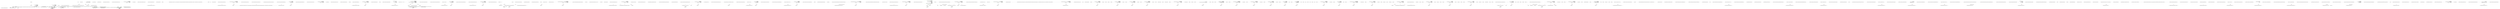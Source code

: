 digraph  {
m1_41 [cluster="lambda expression", file="InstanceChooser.cs", label="Entry lambda expression", span="45-47"];
m1_42 [cluster="lambda expression", file="InstanceChooser.cs", label="nameComparer.Equals(command, firstArg) ||\r\n                    nameComparer.Equals(string.Concat(''--'', command), firstArg)", span="46-47"];
m1_43 [cluster="lambda expression", file="InstanceChooser.cs", label="Exit lambda expression", span="45-47"];
m1_44 [cluster="System.StringComparer.Equals(string, string)", file="InstanceChooser.cs", label="Entry System.StringComparer.Equals(string, string)", span="0-0"];
m1_70 [cluster="CommandLine.NameInfo.NameInfo(string, string)", file="InstanceChooser.cs", label="Entry CommandLine.NameInfo.NameInfo(string, string)", span="20-20"];
m1_441 [cluster="CommandLine.Tests.Fakes.FakeOptionWithTwoRequired.FakeOptionWithTwoRequired()", file="InstanceChooser.cs", label="Entry CommandLine.Tests.Fakes.FakeOptionWithTwoRequired.FakeOptionWithTwoRequired()", span="4-4"];
m1_350 [cluster="CommandLine.Tests.Unit.Core.InstanceBuilderTests.Min_and_max_constraint_set_to_zero_throws_exception()", file="InstanceChooser.cs", label="Entry CommandLine.Tests.Unit.Core.InstanceBuilderTests.Min_and_max_constraint_set_to_zero_throws_exception()", span="814-814"];
m1_351 [cluster="CommandLine.Tests.Unit.Core.InstanceBuilderTests.Min_and_max_constraint_set_to_zero_throws_exception()", file="InstanceChooser.cs", label="Action test = () => InstanceBuilder.Build(\r\n                Maybe.Just<Func<FakeOptionsWithMinMaxZero>>(() => new FakeOptionsWithMinMaxZero()),\r\n                new string[] { },\r\n                StringComparer.Ordinal,\r\n                CultureInfo.InvariantCulture)", span="817-821"];
m1_352 [cluster="CommandLine.Tests.Unit.Core.InstanceBuilderTests.Min_and_max_constraint_set_to_zero_throws_exception()", file="InstanceChooser.cs", label="Assert.Throws<ApplicationException>(test)", span="824-824"];
m1_353 [cluster="CommandLine.Tests.Unit.Core.InstanceBuilderTests.Min_and_max_constraint_set_to_zero_throws_exception()", file="InstanceChooser.cs", label="Exit CommandLine.Tests.Unit.Core.InstanceBuilderTests.Min_and_max_constraint_set_to_zero_throws_exception()", span="814-814"];
m1_32 [cluster="CommandLine.Tests.Unit.Core.InstanceBuilderTests.Parse_int_sequence(string[], int[])", file="InstanceChooser.cs", label="Entry CommandLine.Tests.Unit.Core.InstanceBuilderTests.Parse_int_sequence(string[], int[])", span="89-89"];
m1_81 [cluster="lambda expression", file="InstanceChooser.cs", label="new FakeOptionsWithSequenceAndOnlyMinConstraintAsValue()", span="200-200"];
m1_82 [cluster="lambda expression", file="InstanceChooser.cs", label="Exit lambda expression", span="200-200"];
m1_173 [cluster="CommandLine.Core.InstanceBuilder.Build<T>(CSharpx.Maybe<System.Func<T>>, System.Func<System.Collections.Generic.IEnumerable<string>, System.Collections.Generic.IEnumerable<CommandLine.Core.OptionSpecification>, RailwaySharp.ErrorHandling.Result<System.Collections.Generic.IEnumerable<CommandLine.Core.Token>, CommandLine.Error>>, System.Collections.Generic.IEnumerable<string>, System.StringComparer, System.Globalization.CultureInfo)", file="InstanceChooser.cs", label="Entry CommandLine.Core.InstanceBuilder.Build<T>(CSharpx.Maybe<System.Func<T>>, System.Func<System.Collections.Generic.IEnumerable<string>, System.Collections.Generic.IEnumerable<CommandLine.Core.OptionSpecification>, RailwaySharp.ErrorHandling.Result<System.Collections.Generic.IEnumerable<CommandLine.Core.Token>, CommandLine.Error>>, System.Collections.Generic.IEnumerable<string>, System.StringComparer, System.Globalization.CultureInfo)", span="35-35"];
m1_30 [cluster="lambda expression", file="InstanceChooser.cs", label="Exit lambda expression", span="71-71"];
m1_331 [cluster="Unk.>", file="InstanceChooser.cs", label="Entry Unk.>", span=""];
m1_53 [cluster="lambda expression", file="InstanceChooser.cs", label="new FakeOptionsWithSequenceAndOnlyMinConstraint()", span="140-140"];
m1_63 [cluster="lambda expression", color=green, community=0, file="InstanceChooser.cs", label="nameComparer.Equals(v.Item1.Name, arguments.First())", prediction=0, span="77-77"];
m1_152 [cluster="CommandLine.Tests.Unit.Core.InstanceBuilderTests.Parse_long_sequence_with_separator(string[], long[])", file="InstanceChooser.cs", label="Entry CommandLine.Tests.Unit.Core.InstanceBuilderTests.Parse_long_sequence_with_separator(string[], long[])", span="383-383"];
m1_153 [cluster="CommandLine.Tests.Unit.Core.InstanceBuilderTests.Parse_long_sequence_with_separator(string[], long[])", file="InstanceChooser.cs", label="var result = InstanceBuilder.Build(\r\n                Maybe.Just<Func<FakeOptionsWithSequenceAndSeparator>>(() => new FakeOptionsWithSequenceAndSeparator()),\r\n                arguments,\r\n                StringComparer.Ordinal,\r\n                CultureInfo.InvariantCulture)", span="388-392"];
m1_154 [cluster="CommandLine.Tests.Unit.Core.InstanceBuilderTests.Parse_long_sequence_with_separator(string[], long[])", file="InstanceChooser.cs", label="expected.ShouldBeEquivalentTo(((Parsed<FakeOptionsWithSequenceAndSeparator>)result).Value.LongSequence)", span="395-395"];
m1_155 [cluster="CommandLine.Tests.Unit.Core.InstanceBuilderTests.Parse_long_sequence_with_separator(string[], long[])", file="InstanceChooser.cs", label="Exit CommandLine.Tests.Unit.Core.InstanceBuilderTests.Parse_long_sequence_with_separator(string[], long[])", span="383-383"];
m1_48 [cluster="CommandLine.Tests.Unit.Core.InstanceBuilderTests.Parse_string_sequence_with_only_min_constraint(string[], string[])", file="InstanceChooser.cs", label="Entry CommandLine.Tests.Unit.Core.InstanceBuilderTests.Parse_string_sequence_with_only_min_constraint(string[], string[])", span="134-134"];
m1_83 [cluster="CommandLine.Tests.Fakes.FakeOptionsWithSequenceAndOnlyMinConstraintAsValue.FakeOptionsWithSequenceAndOnlyMinConstraintAsValue()", file="InstanceChooser.cs", label="Entry CommandLine.Tests.Fakes.FakeOptionsWithSequenceAndOnlyMinConstraintAsValue.FakeOptionsWithSequenceAndOnlyMinConstraintAsValue()", span="6-6"];
m1_55 [cluster="lambda expression", file="InstanceChooser.cs", label="nameComparer.Equals(a.Item1.Name, arguments.First())", span="73-73"];
m1_259 [cluster="CommandLine.Tests.Unit.Core.InstanceBuilderTests.Omitting_names_assumes_identifier_as_long_name(string[], string)", file="InstanceChooser.cs", label="Entry CommandLine.Tests.Unit.Core.InstanceBuilderTests.Omitting_names_assumes_identifier_as_long_name(string[], string)", span="615-615"];
m1_260 [cluster="CommandLine.Tests.Unit.Core.InstanceBuilderTests.Omitting_names_assumes_identifier_as_long_name(string[], string)", file="InstanceChooser.cs", label="var result = InstanceBuilder.Build(\r\n                Maybe.Just<Func<FakeOptions>>(() => new FakeOptions()),\r\n                arguments,\r\n                StringComparer.Ordinal,\r\n                CultureInfo.InvariantCulture)", span="620-624"];
m1_261 [cluster="CommandLine.Tests.Unit.Core.InstanceBuilderTests.Omitting_names_assumes_identifier_as_long_name(string[], string)", file="InstanceChooser.cs", label="Assert.True(expected.Equals(((Parsed<FakeOptions>)result).Value.StringValue))", span="627-627"];
m1_262 [cluster="CommandLine.Tests.Unit.Core.InstanceBuilderTests.Omitting_names_assumes_identifier_as_long_name(string[], string)", file="InstanceChooser.cs", label="Exit CommandLine.Tests.Unit.Core.InstanceBuilderTests.Omitting_names_assumes_identifier_as_long_name(string[], string)", span="615-615"];
m1_327 [cluster="CommandLine.Tests.Unit.Core.InstanceBuilderTests.Min_constraint_set_to_zero_throws_exception()", file="InstanceChooser.cs", label="Entry CommandLine.Tests.Unit.Core.InstanceBuilderTests.Min_constraint_set_to_zero_throws_exception()", span="786-786"];
m1_328 [cluster="CommandLine.Tests.Unit.Core.InstanceBuilderTests.Min_constraint_set_to_zero_throws_exception()", file="InstanceChooser.cs", label="Action test = () => InstanceBuilder.Build(\r\n                Maybe.Just<Func<FakeOptionsWithMinZero>>(() => new FakeOptionsWithMinZero()),\r\n                new string[] {},\r\n                StringComparer.Ordinal,\r\n                CultureInfo.InvariantCulture)", span="789-793"];
m1_329 [cluster="CommandLine.Tests.Unit.Core.InstanceBuilderTests.Min_constraint_set_to_zero_throws_exception()", file="InstanceChooser.cs", label="Assert.Throws<ApplicationException>(test)", span="796-796"];
m1_330 [cluster="CommandLine.Tests.Unit.Core.InstanceBuilderTests.Min_constraint_set_to_zero_throws_exception()", file="InstanceChooser.cs", label="Exit CommandLine.Tests.Unit.Core.InstanceBuilderTests.Min_constraint_set_to_zero_throws_exception()", span="786-786"];
m1_3 [cluster="CommandLine.Tests.Unit.Core.InstanceBuilderTests.Explicit_help_request_generates_help_requested_error()", file="InstanceChooser.cs", label="var result = InstanceBuilder.Build(\r\n                Maybe.Just<Func<FakeOptions>>(() => fakeOptions),\r\n                new[] { ''--help'' },\r\n                StringComparer.Ordinal,\r\n                CultureInfo.InvariantCulture)", span="26-30"];
m1_28 [cluster="lambda expression", file="InstanceChooser.cs", label="Entry lambda expression", span="71-71"];
m1_21 [cluster="lambda expression", file="InstanceChooser.cs", label="Entry lambda expression", span="48-48"];
m1_19 [cluster="CommandLine.Tests.Unit.Core.InstanceBuilderTests.Parse_negative_long_value(string[], long)", file="InstanceChooser.cs", label="Exit CommandLine.Tests.Unit.Core.InstanceBuilderTests.Parse_negative_long_value(string[], long)", span="42-42"];
m1_20 [cluster="Unk.Equal", file="InstanceChooser.cs", label="Entry Unk.Equal", span=""];
m1_22 [cluster="lambda expression", file="InstanceChooser.cs", label="new FakeOptions()", span="48-48"];
m1_23 [cluster="lambda expression", file="InstanceChooser.cs", label="Exit lambda expression", span="48-48"];
m1_27 [cluster="CommandLine.Tests.Unit.Core.InstanceBuilderTests.Parse_double_value(string[], double)", file="InstanceChooser.cs", label="Exit CommandLine.Tests.Unit.Core.InstanceBuilderTests.Parse_double_value(string[], double)", span="65-65"];
m1_26 [cluster="CommandLine.Tests.Unit.Core.InstanceBuilderTests.Parse_double_value(string[], double)", file="InstanceChooser.cs", label="Assert.Equal(expected, ((Parsed<FakeOptionsWithDouble>)result).Value.DoubleValue)", span="77-77"];
m1_24 [cluster="CommandLine.Tests.Unit.Core.InstanceBuilderTests.Parse_double_value(string[], double)", file="InstanceChooser.cs", label="Entry CommandLine.Tests.Unit.Core.InstanceBuilderTests.Parse_double_value(string[], double)", span="65-65"];
m1_29 [cluster="lambda expression", file="InstanceChooser.cs", label="new FakeOptionsWithDouble()", span="71-71"];
m1_300 [cluster="CommandLine.Tests.Unit.Core.InstanceBuilderTests.Parse_nullable_long(string[], long?)", file="InstanceChooser.cs", label="Entry CommandLine.Tests.Unit.Core.InstanceBuilderTests.Parse_nullable_long(string[], long?)", span="719-719"];
m1_301 [cluster="CommandLine.Tests.Unit.Core.InstanceBuilderTests.Parse_nullable_long(string[], long?)", file="InstanceChooser.cs", label="var result = InstanceBuilder.Build(\r\n                Maybe.Just<Func<FakeOptionsWithNullables>>(() => new FakeOptionsWithNullables()),\r\n                arguments,\r\n                StringComparer.Ordinal,\r\n                CultureInfo.InvariantCulture)", span="724-728"];
m1_302 [cluster="CommandLine.Tests.Unit.Core.InstanceBuilderTests.Parse_nullable_long(string[], long?)", file="InstanceChooser.cs", label="expected.ShouldBeEquivalentTo(((Parsed<FakeOptionsWithNullables>)result).Value.NullableLong)", span="731-731"];
m1_303 [cluster="CommandLine.Tests.Unit.Core.InstanceBuilderTests.Parse_nullable_long(string[], long?)", file="InstanceChooser.cs", label="Exit CommandLine.Tests.Unit.Core.InstanceBuilderTests.Parse_nullable_long(string[], long?)", span="719-719"];
m1_79 [cluster="lambda expression", file="InstanceChooser.cs", label="Exit lambda expression", span="95-95"];
m1_167 [cluster="CommandLine.Tests.Unit.Core.InstanceBuilderTests.Double_dash_force_subsequent_arguments_as_values()", file="InstanceChooser.cs", label="Entry CommandLine.Tests.Unit.Core.InstanceBuilderTests.Double_dash_force_subsequent_arguments_as_values()", span="426-426"];
m1_168 [cluster="CommandLine.Tests.Unit.Core.InstanceBuilderTests.Double_dash_force_subsequent_arguments_as_values()", file="InstanceChooser.cs", label="var expectedResult = new FakeOptionsWithValues\r\n                {\r\n                    StringValue = ''str1'',\r\n                    LongValue = 10L,\r\n                    StringSequence = new[] { ''-a'', ''--bee'', ''-c'' },\r\n                    IntValue = 20\r\n                }", span="429-435"];
m1_169 [cluster="CommandLine.Tests.Unit.Core.InstanceBuilderTests.Double_dash_force_subsequent_arguments_as_values()", file="InstanceChooser.cs", label="var arguments = new[] { ''--stringvalue'', ''str1'', ''--'', ''10'', ''-a'', ''--bee'', ''-c'', ''20'' }", span="436-436"];
m1_171 [cluster="CommandLine.Tests.Unit.Core.InstanceBuilderTests.Double_dash_force_subsequent_arguments_as_values()", file="InstanceChooser.cs", label="expectedResult.ShouldBeEquivalentTo(((Parsed<FakeOptionsWithValues>)result).Value)", span="449-449"];
m1_170 [cluster="CommandLine.Tests.Unit.Core.InstanceBuilderTests.Double_dash_force_subsequent_arguments_as_values()", file="InstanceChooser.cs", label="var result = InstanceBuilder.Build(\r\n                Maybe.Just<Func<FakeOptionsWithValues>>(() => new FakeOptionsWithValues()),\r\n                (a, optionSpecs) =>\r\n                    Tokenizer.PreprocessDashDash(a,\r\n                        args => Tokenizer.Tokenize(args, name => NameLookup.Contains(name, optionSpecs, StringComparer.Ordinal))),\r\n                arguments,\r\n                StringComparer.Ordinal,\r\n                CultureInfo.InvariantCulture)", span="439-446"];
m1_172 [cluster="CommandLine.Tests.Unit.Core.InstanceBuilderTests.Double_dash_force_subsequent_arguments_as_values()", file="InstanceChooser.cs", label="Exit CommandLine.Tests.Unit.Core.InstanceBuilderTests.Double_dash_force_subsequent_arguments_as_values()", span="426-426"];
m1_251 [cluster="CommandLine.Tests.Unit.Core.InstanceBuilderTests.Parse_unknown_short_option_in_option_group_gererates_UnknownOptionError()", file="InstanceChooser.cs", label="Entry CommandLine.Tests.Unit.Core.InstanceBuilderTests.Parse_unknown_short_option_in_option_group_gererates_UnknownOptionError()", span="594-594"];
m1_252 [cluster="CommandLine.Tests.Unit.Core.InstanceBuilderTests.Parse_unknown_short_option_in_option_group_gererates_UnknownOptionError()", file="InstanceChooser.cs", label="var expectedResult = new[] { new UnknownOptionError(''z'') }", span="597-597"];
m1_253 [cluster="CommandLine.Tests.Unit.Core.InstanceBuilderTests.Parse_unknown_short_option_in_option_group_gererates_UnknownOptionError()", file="InstanceChooser.cs", label="var result = InstanceBuilder.Build(\r\n                Maybe.Just<Func<FakeOptions>>(() => new FakeOptions()),\r\n                new[] { ''-zx'' },\r\n                StringComparer.Ordinal,\r\n                CultureInfo.InvariantCulture)", span="600-604"];
m1_254 [cluster="CommandLine.Tests.Unit.Core.InstanceBuilderTests.Parse_unknown_short_option_in_option_group_gererates_UnknownOptionError()", file="InstanceChooser.cs", label="Assert.True(expectedResult.SequenceEqual(((NotParsed<FakeOptions>)result).Errors))", span="607-607"];
m1_255 [cluster="CommandLine.Tests.Unit.Core.InstanceBuilderTests.Parse_unknown_short_option_in_option_group_gererates_UnknownOptionError()", file="InstanceChooser.cs", label="Exit CommandLine.Tests.Unit.Core.InstanceBuilderTests.Parse_unknown_short_option_in_option_group_gererates_UnknownOptionError()", span="594-594"];
m1_387 [cluster="CommandLine.Tests.Unit.Core.InstanceBuilderTests.Can_define_options_on_interface_properties(string[], string)", file="InstanceChooser.cs", label="Entry CommandLine.Tests.Unit.Core.InstanceBuilderTests.Can_define_options_on_interface_properties(string[], string)", span="871-871"];
m1_388 [cluster="CommandLine.Tests.Unit.Core.InstanceBuilderTests.Can_define_options_on_interface_properties(string[], string)", file="InstanceChooser.cs", label="var result = InstanceBuilder.Build(\r\n                Maybe.Just<Func<FakeInterfaceOptions>>(() => new FakeInterfaceOptions()),\r\n                arguments,\r\n                StringComparer.Ordinal,\r\n                CultureInfo.InvariantCulture)", span="874-878"];
m1_389 [cluster="CommandLine.Tests.Unit.Core.InstanceBuilderTests.Can_define_options_on_interface_properties(string[], string)", file="InstanceChooser.cs", label="expected.ShouldBeEquivalentTo(((Parsed<FakeInterfaceOptions>)result).Value.InputFile)", span="881-881"];
m1_390 [cluster="CommandLine.Tests.Unit.Core.InstanceBuilderTests.Can_define_options_on_interface_properties(string[], string)", file="InstanceChooser.cs", label="Exit CommandLine.Tests.Unit.Core.InstanceBuilderTests.Can_define_options_on_interface_properties(string[], string)", span="871-871"];
m1_38 [cluster="lambda expression", file="InstanceChooser.cs", label="new FakeOptionsWithSequence()", span="95-95"];
m1_68 [cluster="CommandLine.Tests.Unit.Core.InstanceBuilderTests.Breaking_min_constraint_in_string_sequence_gererates_MissingValueOptionError()", file="InstanceChooser.cs", label="Exit CommandLine.Tests.Unit.Core.InstanceBuilderTests.Breaking_min_constraint_in_string_sequence_gererates_MissingValueOptionError()", span="174-174"];
m1_69 [cluster="CommandLine.MissingValueOptionError.MissingValueOptionError(CommandLine.NameInfo)", file="InstanceChooser.cs", label="Entry CommandLine.MissingValueOptionError.MissingValueOptionError(CommandLine.NameInfo)", span="269-269"];
m1_109 [cluster="CommandLine.Tests.Fakes.FakeOptionsWithEnum.FakeOptionsWithEnum()", file="InstanceChooser.cs", label="Entry CommandLine.Tests.Fakes.FakeOptionsWithEnum.FakeOptionsWithEnum()", span="11-11"];
m1_204 [cluster="CommandLine.Tests.Fakes.FakeOptionWithRequiredAndSet.FakeOptionWithRequiredAndSet()", file="InstanceChooser.cs", label="Entry CommandLine.Tests.Fakes.FakeOptionWithRequiredAndSet.FakeOptionWithRequiredAndSet()", span="4-4"];
m1_74 [cluster="lambda expression", file="InstanceChooser.cs", label="Entry lambda expression", span="92-92"];
m1_75 [cluster="lambda expression", file="InstanceChooser.cs", label="nameComparer.Equals(v.Item1.Name, verb)", span="92-92"];
m1_76 [cluster="lambda expression", file="InstanceChooser.cs", label="Exit lambda expression", span="92-92"];
m1_77 [cluster="lambda expression", file="InstanceChooser.cs", label="Entry lambda expression", span="95-95"];
m1_78 [cluster="lambda expression", file="InstanceChooser.cs", label="new HelpVerbRequestedError(v.Item1.Name, v.Item2, true)", span="95-95"];
m1_239 [cluster="CommandLine.UnknownOptionError.UnknownOptionError(string)", file="InstanceChooser.cs", label="Entry CommandLine.UnknownOptionError.UnknownOptionError(string)", span="280-280"];
m1_92 [cluster="CommandLine.Tests.Unit.Core.InstanceBuilderTests.Breaking_max_constraint_in_string_sequence_as_value_gererates_SequenceOutOfRangeError()", file="InstanceChooser.cs", label=string, span=""];
m1_93 [cluster="CommandLine.Tests.Unit.Core.InstanceBuilderTests.Breaking_max_constraint_in_string_sequence_as_value_gererates_SequenceOutOfRangeError()", file="InstanceChooser.cs", label="System.StringComparer", span=""];
m1_94 [cluster="CommandLine.Tests.Unit.Core.InstanceBuilderTests.Breaking_max_constraint_in_string_sequence_as_value_gererates_SequenceOutOfRangeError()", file="InstanceChooser.cs", label="var result = InstanceBuilder.Build(\r\n                Maybe.Just<Func<FakeOptionsWithSequenceAndOnlyMaxConstraintAsValue>>(() => new FakeOptionsWithSequenceAndOnlyMaxConstraintAsValue()),\r\n                new[] { ''one'', ''two'', ''three'', ''this-is-too-much'' },\r\n                StringComparer.Ordinal,\r\n                CultureInfo.InvariantCulture)", span="237-241"];
m1_95 [cluster="CommandLine.Tests.Unit.Core.InstanceBuilderTests.Breaking_max_constraint_in_string_sequence_as_value_gererates_SequenceOutOfRangeError()", file="InstanceChooser.cs", label="Assert.True(expectedResult.SequenceEqual(((NotParsed<FakeOptionsWithSequenceAndOnlyMaxConstraintAsValue>)result).Errors))", span="244-244"];
m1_96 [cluster="CommandLine.Tests.Unit.Core.InstanceBuilderTests.Breaking_max_constraint_in_string_sequence_as_value_gererates_SequenceOutOfRangeError()", file="InstanceChooser.cs", label="Exit CommandLine.Tests.Unit.Core.InstanceBuilderTests.Breaking_max_constraint_in_string_sequence_as_value_gererates_SequenceOutOfRangeError()", span="231-231"];
m1_9 [cluster="CSharpx.Maybe.Just<T>(T)", file="InstanceChooser.cs", label="Entry CSharpx.Maybe.Just<T>(T)", span="124-124"];
m1_184 [cluster="CommandLine.Core.Tokenizer.Tokenize(System.Collections.Generic.IEnumerable<string>, System.Func<string, bool>)", file="InstanceChooser.cs", label="Entry CommandLine.Core.Tokenizer.Tokenize(System.Collections.Generic.IEnumerable<string>, System.Func<string, bool>)", span="13-13"];
m1_0 [cluster="CommandLine.Tests.Unit.Core.InstanceBuilderTests.Explicit_help_request_generates_help_requested_error()", file="InstanceChooser.cs", label="Entry CommandLine.Tests.Unit.Core.InstanceBuilderTests.Explicit_help_request_generates_help_requested_error()", span="18-18"];
m1_1 [cluster="CommandLine.Tests.Unit.Core.InstanceBuilderTests.Explicit_help_request_generates_help_requested_error()", file="InstanceChooser.cs", label="var fakeOptions = new FakeOptions()", span="21-21"];
m1_2 [cluster="CommandLine.Tests.Unit.Core.InstanceBuilderTests.Explicit_help_request_generates_help_requested_error()", file="InstanceChooser.cs", label="var expectedResult = new NotParsed<FakeOptions>(\r\n                typeof(FakeOptions), new Error[] { new HelpRequestedError() })", span="22-23"];
m1_449 [cluster="CSharpx.Maybe.Nothing<T>()", file="InstanceChooser.cs", label="Entry CSharpx.Maybe.Nothing<T>()", span="116-116"];
m1_61 [cluster="lambda expression", file="InstanceChooser.cs", label="new FakeOptionsWithSequenceAndOnlyMaxConstraint()", span="162-162"];
m1_307 [cluster="CommandLine.Tests.Unit.Core.InstanceBuilderTests.Parse_fsharp_option_string(string[], string, bool)", file="InstanceChooser.cs", label="Entry CommandLine.Tests.Unit.Core.InstanceBuilderTests.Parse_fsharp_option_string(string[], string, bool)", span="739-739"];
m1_308 [cluster="CommandLine.Tests.Unit.Core.InstanceBuilderTests.Parse_fsharp_option_string(string[], string, bool)", file="InstanceChooser.cs", label="var result = InstanceBuilder.Build(\r\n                Maybe.Just<Func<FakeOptionsWithFSharpOption>>(() => new FakeOptionsWithFSharpOption()),\r\n                arguments,\r\n                StringComparer.Ordinal,\r\n                CultureInfo.InvariantCulture)", span="744-748"];
m1_310 [cluster="CommandLine.Tests.Unit.Core.InstanceBuilderTests.Parse_fsharp_option_string(string[], string, bool)", file="InstanceChooser.cs", label="expectedValue.ShouldBeEquivalentTo(((Parsed<FakeOptionsWithFSharpOption>)result).Value.FileName.Value)", span="753-753"];
m1_311 [cluster="CommandLine.Tests.Unit.Core.InstanceBuilderTests.Parse_fsharp_option_string(string[], string, bool)", file="InstanceChooser.cs", label="expectedSome.ShouldBeEquivalentTo(FSharpOption<string>.get_IsSome(((Parsed<FakeOptionsWithFSharpOption>)result).Value.FileName))", span="755-755"];
m1_309 [cluster="CommandLine.Tests.Unit.Core.InstanceBuilderTests.Parse_fsharp_option_string(string[], string, bool)", file="InstanceChooser.cs", label="((Parsed<FakeOptionsWithFSharpOption>)result).Value.FileName != null", span="751-751"];
m1_312 [cluster="CommandLine.Tests.Unit.Core.InstanceBuilderTests.Parse_fsharp_option_string(string[], string, bool)", file="InstanceChooser.cs", label="Exit CommandLine.Tests.Unit.Core.InstanceBuilderTests.Parse_fsharp_option_string(string[], string, bool)", span="739-739"];
m1_291 [cluster="CommandLine.Tests.Fakes.FakeOptionsWithSequenceMinMaxEqual.FakeOptionsWithSequenceMinMaxEqual()", file="InstanceChooser.cs", label="Entry CommandLine.Tests.Fakes.FakeOptionsWithSequenceMinMaxEqual.FakeOptionsWithSequenceMinMaxEqual()", span="9-9"];
m1_84 [cluster="CommandLine.Tests.Unit.Core.InstanceBuilderTests.Breaking_max_constraint_in_string_sequence_gererates_SequenceOutOfRangeError()", file="InstanceChooser.cs", label="Entry CommandLine.Tests.Unit.Core.InstanceBuilderTests.Breaking_max_constraint_in_string_sequence_gererates_SequenceOutOfRangeError()", span="212-212"];
m1_299 [cluster="CommandLine.Tests.Fakes.FakeOptionsWithNullables.FakeOptionsWithNullables()", file="InstanceChooser.cs", label="Entry CommandLine.Tests.Fakes.FakeOptionsWithNullables.FakeOptionsWithNullables()", span="4-4"];
m1_432 [cluster="CommandLine.Tests.Unit.Core.InstanceBuilderTests.Breaking_required_constraint_generate_MissingRequiredOptionError(string[], int)", file="InstanceChooser.cs", label="Entry CommandLine.Tests.Unit.Core.InstanceBuilderTests.Breaking_required_constraint_generate_MissingRequiredOptionError(string[], int)", span="976-976"];
m1_433 [cluster="CommandLine.Tests.Unit.Core.InstanceBuilderTests.Breaking_required_constraint_generate_MissingRequiredOptionError(string[], int)", file="InstanceChooser.cs", label="var result = InstanceBuilder.Build(\r\n                Maybe.Just<Func<FakeOptionWithTwoRequired>>(() => new FakeOptionWithTwoRequired()),\r\n                arguments,\r\n                StringComparer.Ordinal,\r\n                CultureInfo.InvariantCulture)", span="979-983"];
m1_435 [cluster="CommandLine.Tests.Unit.Core.InstanceBuilderTests.Breaking_required_constraint_generate_MissingRequiredOptionError(string[], int)", file="InstanceChooser.cs", label="errors.OfType<MissingRequiredOptionError>().Should().HaveCount(x => x == expected)", span="987-987"];
m1_434 [cluster="CommandLine.Tests.Unit.Core.InstanceBuilderTests.Breaking_required_constraint_generate_MissingRequiredOptionError(string[], int)", file="InstanceChooser.cs", label="var errors = ((NotParsed<FakeOptionWithTwoRequired>)result).Errors", span="986-986"];
m1_436 [cluster="CommandLine.Tests.Unit.Core.InstanceBuilderTests.Breaking_required_constraint_generate_MissingRequiredOptionError(string[], int)", file="InstanceChooser.cs", label="Exit CommandLine.Tests.Unit.Core.InstanceBuilderTests.Breaking_required_constraint_generate_MissingRequiredOptionError(string[], int)", span="976-976"];
m1_6 [cluster="lambda expression", file="InstanceChooser.cs", label="var explodedTokens = Tokenizer.ExplodeOptionList(tokens, name => NameLookup.HavingSeparator(name, optionSpecs, nameComparer))", span="22-22"];
m1_243 [cluster="CommandLine.Tests.Unit.Core.InstanceBuilderTests.Parse_unknown_short_option_gererates_UnknownOptionError()", file="InstanceChooser.cs", label="Entry CommandLine.Tests.Unit.Core.InstanceBuilderTests.Parse_unknown_short_option_gererates_UnknownOptionError()", span="575-575"];
m1_244 [cluster="CommandLine.Tests.Unit.Core.InstanceBuilderTests.Parse_unknown_short_option_gererates_UnknownOptionError()", file="InstanceChooser.cs", label="var expectedResult = new[] { new UnknownOptionError(''z'') }", span="578-578"];
m1_245 [cluster="CommandLine.Tests.Unit.Core.InstanceBuilderTests.Parse_unknown_short_option_gererates_UnknownOptionError()", file="InstanceChooser.cs", label="var result = InstanceBuilder.Build(\r\n                Maybe.Just<Func<FakeOptions>>(() => new FakeOptions()),\r\n                new[] { ''-z'', ''-x'' },\r\n                StringComparer.Ordinal,\r\n                CultureInfo.InvariantCulture)", span="581-585"];
m1_246 [cluster="CommandLine.Tests.Unit.Core.InstanceBuilderTests.Parse_unknown_short_option_gererates_UnknownOptionError()", file="InstanceChooser.cs", label="Assert.True(expectedResult.SequenceEqual(((NotParsed<FakeOptions>)result).Errors))", span="588-588"];
m1_247 [cluster="CommandLine.Tests.Unit.Core.InstanceBuilderTests.Parse_unknown_short_option_gererates_UnknownOptionError()", file="InstanceChooser.cs", label="Exit CommandLine.Tests.Unit.Core.InstanceBuilderTests.Parse_unknown_short_option_gererates_UnknownOptionError()", span="575-575"];
m1_110 [cluster="CommandLine.Tests.Unit.Core.InstanceBuilderTests.Parse_enum_value_with_wrong_index_generates_BadFormatConversionError()", file="InstanceChooser.cs", label="Entry CommandLine.Tests.Unit.Core.InstanceBuilderTests.Parse_enum_value_with_wrong_index_generates_BadFormatConversionError()", span="274-274"];
m1_111 [cluster="CommandLine.Tests.Unit.Core.InstanceBuilderTests.Parse_enum_value_with_wrong_index_generates_BadFormatConversionError()", file="InstanceChooser.cs", label="var expectedResult = new[] { new BadFormatConversionError(new NameInfo('''', ''colors'')) }", span="277-277"];
m1_112 [cluster="CommandLine.Tests.Unit.Core.InstanceBuilderTests.Parse_enum_value_with_wrong_index_generates_BadFormatConversionError()", file="InstanceChooser.cs", label="var result = InstanceBuilder.Build(\r\n                Maybe.Just<Func<FakeOptionsWithEnum>>(() => new FakeOptionsWithEnum()),\r\n                new[] { ''--colors'', ''3'' },\r\n                StringComparer.Ordinal,\r\n                CultureInfo.InvariantCulture)", span="280-284"];
m1_113 [cluster="CommandLine.Tests.Unit.Core.InstanceBuilderTests.Parse_enum_value_with_wrong_index_generates_BadFormatConversionError()", file="InstanceChooser.cs", label="Assert.True(expectedResult.SequenceEqual(((NotParsed<FakeOptionsWithEnum>)result).Errors))", span="287-287"];
m1_114 [cluster="CommandLine.Tests.Unit.Core.InstanceBuilderTests.Parse_enum_value_with_wrong_index_generates_BadFormatConversionError()", file="InstanceChooser.cs", label="Exit CommandLine.Tests.Unit.Core.InstanceBuilderTests.Parse_enum_value_with_wrong_index_generates_BadFormatConversionError()", span="274-274"];
m1_34 [cluster="CommandLine.Tests.Unit.Core.InstanceBuilderTests.Parse_int_sequence(string[], int[])", file="InstanceChooser.cs", label="Assert.True(expected.SequenceEqual(((Parsed<FakeOptionsWithSequence>)result).Value.IntSequence))", span="101-101"];
m1_8 [cluster="lambda expression", file="InstanceChooser.cs", label="Exit lambda expression", span="19-24"];
m1_373 [cluster="CommandLine.Tests.Fakes.FakeOptionsWithNamedAndEmptySets.FakeOptionsWithNamedAndEmptySets()", file="InstanceChooser.cs", label="Entry CommandLine.Tests.Fakes.FakeOptionsWithNamedAndEmptySets.FakeOptionsWithNamedAndEmptySets()", span="4-4"];
m1_105 [cluster="Unk.ShouldBeEquivalentTo", file="InstanceChooser.cs", label="Entry Unk.ShouldBeEquivalentTo", span=""];
m1_80 [cluster="lambda expression", file="InstanceChooser.cs", label="Entry lambda expression", span="200-200"];
m1_416 [cluster="CommandLine.Tests.Unit.Core.InstanceBuilderTests.Parse_string_scalar_and_sequence_adjacent(string[], CommandLine.Tests.Fakes.FakeOptionsWithScalarValueAndSequenceStringAdjacent)", file="InstanceChooser.cs", label="Entry CommandLine.Tests.Unit.Core.InstanceBuilderTests.Parse_string_scalar_and_sequence_adjacent(string[], CommandLine.Tests.Fakes.FakeOptionsWithScalarValueAndSequenceStringAdjacent)", span="933-933"];
m1_417 [cluster="CommandLine.Tests.Unit.Core.InstanceBuilderTests.Parse_string_scalar_and_sequence_adjacent(string[], CommandLine.Tests.Fakes.FakeOptionsWithScalarValueAndSequenceStringAdjacent)", file="InstanceChooser.cs", label="var result = InstanceBuilder.Build(\r\n                Maybe.Just<Func<FakeOptionsWithScalarValueAndSequenceStringAdjacent>>(() => new FakeOptionsWithScalarValueAndSequenceStringAdjacent()),\r\n                arguments,\r\n                StringComparer.Ordinal,\r\n                CultureInfo.InvariantCulture)", span="938-942"];
m1_418 [cluster="CommandLine.Tests.Unit.Core.InstanceBuilderTests.Parse_string_scalar_and_sequence_adjacent(string[], CommandLine.Tests.Fakes.FakeOptionsWithScalarValueAndSequenceStringAdjacent)", file="InstanceChooser.cs", label="expected.ShouldBeEquivalentTo(((Parsed<FakeOptionsWithScalarValueAndSequenceStringAdjacent>)result).Value)", span="945-945"];
m1_419 [cluster="CommandLine.Tests.Unit.Core.InstanceBuilderTests.Parse_string_scalar_and_sequence_adjacent(string[], CommandLine.Tests.Fakes.FakeOptionsWithScalarValueAndSequenceStringAdjacent)", file="InstanceChooser.cs", label="Exit CommandLine.Tests.Unit.Core.InstanceBuilderTests.Parse_string_scalar_and_sequence_adjacent(string[], CommandLine.Tests.Fakes.FakeOptionsWithScalarValueAndSequenceStringAdjacent)", span="933-933"];
m1_18 [cluster="CommandLine.Tests.Unit.Core.InstanceBuilderTests.Parse_negative_long_value(string[], long)", file="InstanceChooser.cs", label="Assert.Equal(expected, ((Parsed<FakeOptions>)result).Value.LongValue)", span="54-54"];
m1_144 [cluster="CommandLine.Tests.Unit.Core.InstanceBuilderTests.Parse_sequence_value_without_range_constraints(string[], long[])", file="InstanceChooser.cs", label="Entry CommandLine.Tests.Unit.Core.InstanceBuilderTests.Parse_sequence_value_without_range_constraints(string[], long[])", span="361-361"];
m1_145 [cluster="CommandLine.Tests.Unit.Core.InstanceBuilderTests.Parse_sequence_value_without_range_constraints(string[], long[])", file="InstanceChooser.cs", label="var result = InstanceBuilder.Build(\r\n                Maybe.Just<Func<FakeOptionsWithSequenceWithoutRange>>(() => new FakeOptionsWithSequenceWithoutRange()),\r\n                arguments,\r\n                StringComparer.Ordinal,\r\n                CultureInfo.InvariantCulture)", span="366-370"];
m1_146 [cluster="CommandLine.Tests.Unit.Core.InstanceBuilderTests.Parse_sequence_value_without_range_constraints(string[], long[])", file="InstanceChooser.cs", label="expected.ShouldBeEquivalentTo(((Parsed<FakeOptionsWithSequenceWithoutRange>)result).Value.LongSequence)", span="373-373"];
m1_147 [cluster="CommandLine.Tests.Unit.Core.InstanceBuilderTests.Parse_sequence_value_without_range_constraints(string[], long[])", file="InstanceChooser.cs", label="Exit CommandLine.Tests.Unit.Core.InstanceBuilderTests.Parse_sequence_value_without_range_constraints(string[], long[])", span="361-361"];
m1_56 [cluster="lambda expression", file="InstanceChooser.cs", label="Exit lambda expression", span="73-73"];
m1_57 [cluster="lambda expression", file="InstanceChooser.cs", label="Entry lambda expression", span="76-78"];
m1_58 [cluster="lambda expression", color=green, community=0, file="InstanceChooser.cs", label="verbs.Single(v => nameComparer.Equals(v.Item1.Name, arguments.First()))\r\n                                .Item2.AutoDefault()", prediction=0, span="77-78"];
m1_59 [cluster="lambda expression", file="InstanceChooser.cs", label="Exit lambda expression", span="76-78"];
m1_361 [cluster="CommandLine.Tests.Unit.Core.InstanceBuilderTests.Empty_set_options_allowed_with_mutually_exclusive_sets(string[], CommandLine.ParserResultType, int)", file="InstanceChooser.cs", label="Entry CommandLine.Tests.Unit.Core.InstanceBuilderTests.Empty_set_options_allowed_with_mutually_exclusive_sets(string[], CommandLine.ParserResultType, int)", span="833-833"];
m1_362 [cluster="CommandLine.Tests.Unit.Core.InstanceBuilderTests.Empty_set_options_allowed_with_mutually_exclusive_sets(string[], CommandLine.ParserResultType, int)", file="InstanceChooser.cs", label="var result = InstanceBuilder.Build(\r\n                Maybe.Just<Func<FakeOptionsWithNamedAndEmptySets>>(() => new FakeOptionsWithNamedAndEmptySets()),\r\n                arguments,\r\n                StringComparer.Ordinal,\r\n                CultureInfo.InvariantCulture)", span="836-840"];
m1_363 [cluster="CommandLine.Tests.Unit.Core.InstanceBuilderTests.Empty_set_options_allowed_with_mutually_exclusive_sets(string[], CommandLine.ParserResultType, int)", file="InstanceChooser.cs", label="type == ParserResultType.NotParsed", span="843-843"];
m1_364 [cluster="CommandLine.Tests.Unit.Core.InstanceBuilderTests.Empty_set_options_allowed_with_mutually_exclusive_sets(string[], CommandLine.ParserResultType, int)", file="InstanceChooser.cs", label="((NotParsed<FakeOptionsWithNamedAndEmptySets>)result).Errors.Should().HaveCount(x => x == expected)", span="845-845"];
m1_365 [cluster="CommandLine.Tests.Unit.Core.InstanceBuilderTests.Empty_set_options_allowed_with_mutually_exclusive_sets(string[], CommandLine.ParserResultType, int)", file="InstanceChooser.cs", label="type == ParserResultType.Parsed", span="847-847"];
m1_366 [cluster="CommandLine.Tests.Unit.Core.InstanceBuilderTests.Empty_set_options_allowed_with_mutually_exclusive_sets(string[], CommandLine.ParserResultType, int)", file="InstanceChooser.cs", label="result.Should().BeOfType<Parsed<FakeOptionsWithNamedAndEmptySets>>()", span="849-849"];
m1_367 [cluster="CommandLine.Tests.Unit.Core.InstanceBuilderTests.Empty_set_options_allowed_with_mutually_exclusive_sets(string[], CommandLine.ParserResultType, int)", file="InstanceChooser.cs", label="Exit CommandLine.Tests.Unit.Core.InstanceBuilderTests.Empty_set_options_allowed_with_mutually_exclusive_sets(string[], CommandLine.ParserResultType, int)", span="833-833"];
m1_33 [cluster="System.Collections.Generic.IEnumerable<TSource>.First<TSource>()", file="InstanceChooser.cs", label="Entry System.Collections.Generic.IEnumerable<TSource>.First<TSource>()", span="0-0"];
m1_35 [cluster="System.Func<T, TResult>.Invoke(T)", file="InstanceChooser.cs", label="Entry System.Func<T, TResult>.Invoke(T)", span="0-0"];
m1_60 [cluster="lambda expression", file="InstanceChooser.cs", label="Entry lambda expression", span="162-162"];
m1_71 [cluster="lambda expression", file="InstanceChooser.cs", label="Entry lambda expression", span="181-181"];
m1_45 [cluster="lambda expression", file="InstanceChooser.cs", label="Entry lambda expression", span="117-117"];
m1_14 [cluster="CommandLine.Core.NameLookup.Contains(string, System.Collections.Generic.IEnumerable<CommandLine.Core.OptionSpecification>, System.StringComparer)", file="InstanceChooser.cs", label="Entry CommandLine.Core.NameLookup.Contains(string, System.Collections.Generic.IEnumerable<CommandLine.Core.OptionSpecification>, System.StringComparer)", span="11-11"];
m1_13 [cluster="lambda expression", file="InstanceChooser.cs", label="Exit lambda expression", span="21-21"];
m1_15 [cluster="lambda expression", file="InstanceChooser.cs", label="Entry lambda expression", span="22-22"];
m1_37 [cluster="System.Collections.Generic.IEnumerable<TSource>.SingleOrDefault<TSource>()", file="InstanceChooser.cs", label="Entry System.Collections.Generic.IEnumerable<TSource>.SingleOrDefault<TSource>()", span="0-0"];
m1_39 [cluster="CommandLine.VersionRequestedError.VersionRequestedError()", file="InstanceChooser.cs", label="Entry CommandLine.VersionRequestedError.VersionRequestedError()", span="421-421"];
m1_46 [cluster="CommandLine.Core.InstanceChooser.MatchVerb(System.Func<System.Collections.Generic.IEnumerable<string>, System.Collections.Generic.IEnumerable<CommandLine.Core.OptionSpecification>, CommandLine.Core.StatePair<System.Collections.Generic.IEnumerable<CommandLine.Core.Token>>>, System.Collections.Generic.IEnumerable<System.Tuple<CommandLine.Core.Verb, System.Type>>, System.Collections.Generic.IEnumerable<string>, System.StringComparer, System.Globalization.CultureInfo)", color=green, community=0, file="InstanceChooser.cs", label="return verbs.Any(a => nameComparer.Equals(a.Item1.Name, arguments.First()))\r\n                ? InstanceBuilder.Build(\r\n                    Maybe.Just<Func<object>>(\r\n                        () =>\r\n                            verbs.Single(v => nameComparer.Equals(v.Item1.Name, arguments.First()))\r\n                                .Item2.AutoDefault()),\r\n                    tokenizer,\r\n                    arguments.Skip(1),\r\n                    nameComparer,\r\n                    parsingCulture)\r\n                : MakeNotParsed(verbs.Select(v => v.Item2), new BadVerbSelectedError(arguments.First()));", prediction=2, span="73-83"];
m1_47 [cluster="CommandLine.Core.InstanceChooser.MatchVerb(System.Func<System.Collections.Generic.IEnumerable<string>, System.Collections.Generic.IEnumerable<CommandLine.Core.OptionSpecification>, CommandLine.Core.StatePair<System.Collections.Generic.IEnumerable<CommandLine.Core.Token>>>, System.Collections.Generic.IEnumerable<System.Tuple<CommandLine.Core.Verb, System.Type>>, System.Collections.Generic.IEnumerable<string>, System.StringComparer, System.Globalization.CultureInfo)", file="InstanceChooser.cs", label="Exit CommandLine.Core.InstanceChooser.MatchVerb(System.Func<System.Collections.Generic.IEnumerable<string>, System.Collections.Generic.IEnumerable<CommandLine.Core.OptionSpecification>, CommandLine.Core.StatePair<System.Collections.Generic.IEnumerable<CommandLine.Core.Token>>>, System.Collections.Generic.IEnumerable<System.Tuple<CommandLine.Core.Verb, System.Type>>, System.Collections.Generic.IEnumerable<string>, System.StringComparer, System.Globalization.CultureInfo)", span="66-66"];
m1_52 [cluster="CommandLine.BadVerbSelectedError.BadVerbSelectedError(string)", file="InstanceChooser.cs", label="Entry CommandLine.BadVerbSelectedError.BadVerbSelectedError(string)", span="346-346"];
m1_54 [cluster="lambda expression", file="InstanceChooser.cs", label="Entry lambda expression", span="73-73"];
m1_62 [cluster="lambda expression", file="InstanceChooser.cs", label="Entry lambda expression", span="77-77"];
m1_72 [cluster="CommandLine.HelpVerbRequestedError.HelpVerbRequestedError(string, System.Type, bool)", file="InstanceChooser.cs", label="Entry CommandLine.HelpVerbRequestedError.HelpVerbRequestedError(string, System.Type, bool)", span="372-372"];
m1_73 [cluster="Unk.Return", file="InstanceChooser.cs", label="Entry Unk.Return", span=""];
m1_89 [cluster="lambda expression", file="InstanceChooser.cs", label="System.Collections.Generic.IEnumerable<string>", span=""];
m1_90 [cluster="lambda expression", file="InstanceChooser.cs", label="System.StringComparer", span=""];
m1_91 [cluster="lambda expression", file="InstanceChooser.cs", label="System.Collections.Generic.IEnumerable<System.Tuple<CommandLine.Core.Verb, System.Type>>", span=""];
m1_97 [cluster="lambda expression", file="InstanceChooser.cs", label="Entry lambda expression", span="238-238"];
m1_98 [cluster="lambda expression", file="InstanceChooser.cs", label="new FakeOptionsWithSequenceAndOnlyMaxConstraintAsValue()", span="238-238"];
m1_99 [cluster="lambda expression", file="InstanceChooser.cs", label="Exit lambda expression", span="238-238"];
m1_106 [cluster="lambda expression", file="InstanceChooser.cs", label="Entry lambda expression", span="262-262"];
m1_107 [cluster="lambda expression", file="InstanceChooser.cs", label="new FakeOptionsWithEnum()", span="262-262"];
m1_108 [cluster="lambda expression", file="InstanceChooser.cs", label="Exit lambda expression", span="262-262"];
m1_116 [cluster="lambda expression", file="InstanceChooser.cs", label="Entry lambda expression", span="281-281"];
m1_117 [cluster="lambda expression", file="InstanceChooser.cs", label="new FakeOptionsWithEnum()", span="281-281"];
m1_118 [cluster="lambda expression", file="InstanceChooser.cs", label="Exit lambda expression", span="281-281"];
m1_124 [cluster="lambda expression", file="InstanceChooser.cs", label="Entry lambda expression", span="300-300"];
m1_125 [cluster="lambda expression", file="InstanceChooser.cs", label="new FakeOptionsWithEnum()", span="300-300"];
m1_126 [cluster="lambda expression", file="InstanceChooser.cs", label="Exit lambda expression", span="300-300"];
m1_132 [cluster="lambda expression", file="InstanceChooser.cs", label="Entry lambda expression", span="319-319"];
m1_133 [cluster="lambda expression", file="InstanceChooser.cs", label="new FakeOptionsWithEnum()", span="319-319"];
m1_134 [cluster="lambda expression", file="InstanceChooser.cs", label="Exit lambda expression", span="319-319"];
m1_141 [cluster="lambda expression", file="InstanceChooser.cs", label="Entry lambda expression", span="344-344"];
m1_142 [cluster="lambda expression", file="InstanceChooser.cs", label="new FakeOptionsWithValues()", span="344-344"];
m1_143 [cluster="lambda expression", file="InstanceChooser.cs", label="Exit lambda expression", span="344-344"];
m1_148 [cluster="lambda expression", file="InstanceChooser.cs", label="Entry lambda expression", span="367-367"];
m1_149 [cluster="lambda expression", file="InstanceChooser.cs", label="new FakeOptionsWithSequenceWithoutRange()", span="367-367"];
m1_150 [cluster="lambda expression", file="InstanceChooser.cs", label="Exit lambda expression", span="367-367"];
m1_156 [cluster="lambda expression", file="InstanceChooser.cs", label="Entry lambda expression", span="389-389"];
m1_157 [cluster="lambda expression", file="InstanceChooser.cs", label="new FakeOptionsWithSequenceAndSeparator()", span="389-389"];
m1_158 [cluster="lambda expression", file="InstanceChooser.cs", label="Exit lambda expression", span="389-389"];
m1_164 [cluster="lambda expression", file="InstanceChooser.cs", label="Entry lambda expression", span="411-411"];
m1_165 [cluster="lambda expression", file="InstanceChooser.cs", label="new FakeOptionsWithSequenceAndSeparator()", span="411-411"];
m1_166 [cluster="lambda expression", file="InstanceChooser.cs", label="Exit lambda expression", span="411-411"];
m1_174 [cluster="lambda expression", file="InstanceChooser.cs", label="Entry lambda expression", span="440-440"];
m1_177 [cluster="lambda expression", file="InstanceChooser.cs", label="Entry lambda expression", span="441-443"];
m1_175 [cluster="lambda expression", file="InstanceChooser.cs", label="new FakeOptionsWithValues()", span="440-440"];
m1_176 [cluster="lambda expression", file="InstanceChooser.cs", label="Exit lambda expression", span="440-440"];
m1_178 [cluster="lambda expression", file="InstanceChooser.cs", label="Tokenizer.PreprocessDashDash(a,\r\n                        args => Tokenizer.Tokenize(args, name => NameLookup.Contains(name, optionSpecs, StringComparer.Ordinal)))", span="442-443"];
m1_182 [cluster="lambda expression", file="InstanceChooser.cs", label="Tokenizer.Tokenize(args, name => NameLookup.Contains(name, optionSpecs, StringComparer.Ordinal))", span="443-443"];
m1_186 [cluster="lambda expression", file="InstanceChooser.cs", label="NameLookup.Contains(name, optionSpecs, StringComparer.Ordinal)", span="443-443"];
m1_179 [cluster="lambda expression", file="InstanceChooser.cs", label="Exit lambda expression", span="441-443"];
m1_181 [cluster="lambda expression", file="InstanceChooser.cs", label="Entry lambda expression", span="443-443"];
m1_183 [cluster="lambda expression", file="InstanceChooser.cs", label="Exit lambda expression", span="443-443"];
m1_185 [cluster="lambda expression", file="InstanceChooser.cs", label="Entry lambda expression", span="443-443"];
m1_187 [cluster="lambda expression", file="InstanceChooser.cs", label="Exit lambda expression", span="443-443"];
m1_195 [cluster="lambda expression", file="InstanceChooser.cs", label="Entry lambda expression", span="466-466"];
m1_196 [cluster="lambda expression", file="InstanceChooser.cs", label="new FakeOptionsWithSets()", span="466-466"];
m1_197 [cluster="lambda expression", file="InstanceChooser.cs", label="Exit lambda expression", span="466-466"];
m1_205 [cluster="lambda expression", file="InstanceChooser.cs", label="Entry lambda expression", span="486-486"];
m1_206 [cluster="lambda expression", file="InstanceChooser.cs", label="new FakeOptionWithRequiredAndSet()", span="486-486"];
m1_207 [cluster="lambda expression", file="InstanceChooser.cs", label="Exit lambda expression", span="486-486"];
m1_214 [cluster="lambda expression", file="InstanceChooser.cs", label="Entry lambda expression", span="506-506"];
m1_215 [cluster="lambda expression", file="InstanceChooser.cs", label="new FakeOptionWithRequiredAndSet()", span="506-506"];
m1_216 [cluster="lambda expression", file="InstanceChooser.cs", label="Exit lambda expression", span="506-506"];
m1_222 [cluster="lambda expression", file="InstanceChooser.cs", label="Entry lambda expression", span="525-525"];
m1_223 [cluster="lambda expression", file="InstanceChooser.cs", label="new FakeOptionWithRequired()", span="525-525"];
m1_224 [cluster="lambda expression", file="InstanceChooser.cs", label="Exit lambda expression", span="525-525"];
m1_231 [cluster="lambda expression", file="InstanceChooser.cs", label="Entry lambda expression", span="544-544"];
m1_232 [cluster="lambda expression", file="InstanceChooser.cs", label="new FakeOptions()", span="544-544"];
m1_233 [cluster="lambda expression", file="InstanceChooser.cs", label="Exit lambda expression", span="544-544"];
m1_240 [cluster="lambda expression", file="InstanceChooser.cs", label="Entry lambda expression", span="563-563"];
m1_241 [cluster="lambda expression", file="InstanceChooser.cs", label="new FakeOptions()", span="563-563"];
m1_242 [cluster="lambda expression", file="InstanceChooser.cs", label="Exit lambda expression", span="563-563"];
m1_248 [cluster="lambda expression", file="InstanceChooser.cs", label="Entry lambda expression", span="582-582"];
m1_249 [cluster="lambda expression", file="InstanceChooser.cs", label="new FakeOptions()", span="582-582"];
m1_250 [cluster="lambda expression", file="InstanceChooser.cs", label="Exit lambda expression", span="582-582"];
m1_256 [cluster="lambda expression", file="InstanceChooser.cs", label="Entry lambda expression", span="601-601"];
m1_257 [cluster="lambda expression", file="InstanceChooser.cs", label="new FakeOptions()", span="601-601"];
m1_258 [cluster="lambda expression", file="InstanceChooser.cs", label="Exit lambda expression", span="601-601"];
m1_264 [cluster="lambda expression", file="InstanceChooser.cs", label="Entry lambda expression", span="621-621"];
m1_265 [cluster="lambda expression", file="InstanceChooser.cs", label="new FakeOptions()", span="621-621"];
m1_266 [cluster="lambda expression", file="InstanceChooser.cs", label="Exit lambda expression", span="621-621"];
m1_272 [cluster="lambda expression", file="InstanceChooser.cs", label="Entry lambda expression", span="640-640"];
m1_273 [cluster="lambda expression", file="InstanceChooser.cs", label="new FakeOptionsWithRequiredValue()", span="640-640"];
m1_274 [cluster="lambda expression", file="InstanceChooser.cs", label="Exit lambda expression", span="640-640"];
m1_280 [cluster="lambda expression", file="InstanceChooser.cs", label="Entry lambda expression", span="662-662"];
m1_281 [cluster="lambda expression", file="InstanceChooser.cs", label="new FakeOptions()", span="662-662"];
m1_282 [cluster="lambda expression", file="InstanceChooser.cs", label="Exit lambda expression", span="662-662"];
m1_288 [cluster="lambda expression", file="InstanceChooser.cs", label="Entry lambda expression", span="681-681"];
m1_289 [cluster="lambda expression", file="InstanceChooser.cs", label="new FakeOptionsWithSequenceMinMaxEqual()", span="681-681"];
m1_290 [cluster="lambda expression", file="InstanceChooser.cs", label="Exit lambda expression", span="681-681"];
m1_296 [cluster="lambda expression", file="InstanceChooser.cs", label="Entry lambda expression", span="703-703"];
m1_297 [cluster="lambda expression", file="InstanceChooser.cs", label="new FakeOptionsWithNullables()", span="703-703"];
m1_298 [cluster="lambda expression", file="InstanceChooser.cs", label="Exit lambda expression", span="703-703"];
m1_304 [cluster="lambda expression", file="InstanceChooser.cs", label="Entry lambda expression", span="725-725"];
m1_305 [cluster="lambda expression", file="InstanceChooser.cs", label="new FakeOptionsWithNullables()", span="725-725"];
m1_306 [cluster="lambda expression", file="InstanceChooser.cs", label="Exit lambda expression", span="725-725"];
m1_314 [cluster="lambda expression", file="InstanceChooser.cs", label="Entry lambda expression", span="745-745"];
m1_315 [cluster="lambda expression", file="InstanceChooser.cs", label="new FakeOptionsWithFSharpOption()", span="745-745"];
m1_316 [cluster="lambda expression", file="InstanceChooser.cs", label="Exit lambda expression", span="745-745"];
m1_324 [cluster="lambda expression", file="InstanceChooser.cs", label="Entry lambda expression", span="769-769"];
m1_325 [cluster="lambda expression", file="InstanceChooser.cs", label="new FakeOptionsWithFSharpOption()", span="769-769"];
m1_326 [cluster="lambda expression", file="InstanceChooser.cs", label="Exit lambda expression", span="769-769"];
m1_332 [cluster="lambda expression", file="InstanceChooser.cs", label="Entry lambda expression", span="789-793"];
m1_333 [cluster="lambda expression", file="InstanceChooser.cs", label="InstanceBuilder.Build(\r\n                Maybe.Just<Func<FakeOptionsWithMinZero>>(() => new FakeOptionsWithMinZero()),\r\n                new string[] {},\r\n                StringComparer.Ordinal,\r\n                CultureInfo.InvariantCulture)", span="789-793"];
m1_334 [cluster="lambda expression", file="InstanceChooser.cs", label="Exit lambda expression", span="789-793"];
m1_335 [cluster="lambda expression", file="InstanceChooser.cs", label="Entry lambda expression", span="790-790"];
m1_336 [cluster="lambda expression", file="InstanceChooser.cs", label="new FakeOptionsWithMinZero()", span="790-790"];
m1_337 [cluster="lambda expression", file="InstanceChooser.cs", label="Exit lambda expression", span="790-790"];
m1_343 [cluster="lambda expression", file="InstanceChooser.cs", label="Entry lambda expression", span="803-807"];
m1_344 [cluster="lambda expression", file="InstanceChooser.cs", label="InstanceBuilder.Build(\r\n                Maybe.Just<Func<FakeOptionsWithMaxZero>>(() => new FakeOptionsWithMaxZero()),\r\n                new string[] { },\r\n                StringComparer.Ordinal,\r\n                CultureInfo.InvariantCulture)", span="803-807"];
m1_345 [cluster="lambda expression", file="InstanceChooser.cs", label="Exit lambda expression", span="803-807"];
m1_346 [cluster="lambda expression", file="InstanceChooser.cs", label="Entry lambda expression", span="804-804"];
m1_347 [cluster="lambda expression", file="InstanceChooser.cs", label="new FakeOptionsWithMaxZero()", span="804-804"];
m1_348 [cluster="lambda expression", file="InstanceChooser.cs", label="Exit lambda expression", span="804-804"];
m1_354 [cluster="lambda expression", file="InstanceChooser.cs", label="Entry lambda expression", span="817-821"];
m1_355 [cluster="lambda expression", file="InstanceChooser.cs", label="InstanceBuilder.Build(\r\n                Maybe.Just<Func<FakeOptionsWithMinMaxZero>>(() => new FakeOptionsWithMinMaxZero()),\r\n                new string[] { },\r\n                StringComparer.Ordinal,\r\n                CultureInfo.InvariantCulture)", span="817-821"];
m1_356 [cluster="lambda expression", file="InstanceChooser.cs", label="Exit lambda expression", span="817-821"];
m1_357 [cluster="lambda expression", file="InstanceChooser.cs", label="Entry lambda expression", span="818-818"];
m1_358 [cluster="lambda expression", file="InstanceChooser.cs", label="new FakeOptionsWithMinMaxZero()", span="818-818"];
m1_359 [cluster="lambda expression", file="InstanceChooser.cs", label="Exit lambda expression", span="818-818"];
m1_375 [cluster="lambda expression", file="InstanceChooser.cs", label="x == expected", span="845-845"];
m1_370 [cluster="lambda expression", file="InstanceChooser.cs", label="Entry lambda expression", span="837-837"];
m1_374 [cluster="lambda expression", file="InstanceChooser.cs", label="Entry lambda expression", span="845-845"];
m1_371 [cluster="lambda expression", file="InstanceChooser.cs", label="new FakeOptionsWithNamedAndEmptySets()", span="837-837"];
m1_372 [cluster="lambda expression", file="InstanceChooser.cs", label="Exit lambda expression", span="837-837"];
m1_376 [cluster="lambda expression", file="InstanceChooser.cs", label="Exit lambda expression", span="845-845"];
m1_385 [cluster="lambda expression", file="InstanceChooser.cs", label="x == expected", span="865-865"];
m1_381 [cluster="lambda expression", file="InstanceChooser.cs", label="Entry lambda expression", span="859-859"];
m1_384 [cluster="lambda expression", file="InstanceChooser.cs", label="Entry lambda expression", span="865-865"];
m1_382 [cluster="lambda expression", file="InstanceChooser.cs", label="new FakeOptions()", span="859-859"];
m1_383 [cluster="lambda expression", file="InstanceChooser.cs", label="Exit lambda expression", span="859-859"];
m1_386 [cluster="lambda expression", file="InstanceChooser.cs", label="Exit lambda expression", span="865-865"];
m1_391 [cluster="lambda expression", file="InstanceChooser.cs", label="Entry lambda expression", span="875-875"];
m1_392 [cluster="lambda expression", file="InstanceChooser.cs", label="new FakeInterfaceOptions()", span="875-875"];
m1_393 [cluster="lambda expression", file="InstanceChooser.cs", label="Exit lambda expression", span="875-875"];
m1_407 [cluster="lambda expression", file="InstanceChooser.cs", label="x == expected", span="904-904"];
m1_402 [cluster="lambda expression", file="InstanceChooser.cs", label="Entry lambda expression", span="896-896"];
m1_406 [cluster="lambda expression", file="InstanceChooser.cs", label="Entry lambda expression", span="904-904"];
m1_403 [cluster="lambda expression", file="InstanceChooser.cs", label="new FakeOptionsWithTwoRequiredAndSets()", span="896-896"];
m1_404 [cluster="lambda expression", file="InstanceChooser.cs", label="Exit lambda expression", span="896-896"];
m1_408 [cluster="lambda expression", file="InstanceChooser.cs", label="Exit lambda expression", span="904-904"];
m1_413 [cluster="lambda expression", file="InstanceChooser.cs", label="Entry lambda expression", span="920-920"];
m1_414 [cluster="lambda expression", file="InstanceChooser.cs", label="new FakeOptionsWithRequiredValue()", span="920-920"];
m1_415 [cluster="lambda expression", file="InstanceChooser.cs", label="Exit lambda expression", span="920-920"];
m1_420 [cluster="lambda expression", file="InstanceChooser.cs", label="Entry lambda expression", span="939-939"];
m1_421 [cluster="lambda expression", file="InstanceChooser.cs", label="new FakeOptionsWithScalarValueAndSequenceStringAdjacent()", span="939-939"];
m1_422 [cluster="lambda expression", file="InstanceChooser.cs", label="Exit lambda expression", span="939-939"];
m1_429 [cluster="lambda expression", file="InstanceChooser.cs", label="Entry lambda expression", span="958-958"];
m1_430 [cluster="lambda expression", file="InstanceChooser.cs", label="new FakeOptions()", span="958-958"];
m1_431 [cluster="lambda expression", file="InstanceChooser.cs", label="Exit lambda expression", span="958-958"];
m1_443 [cluster="lambda expression", file="InstanceChooser.cs", label="x == expected", span="987-987"];
m1_438 [cluster="lambda expression", file="InstanceChooser.cs", label="Entry lambda expression", span="980-980"];
m1_442 [cluster="lambda expression", file="InstanceChooser.cs", label="Entry lambda expression", span="987-987"];
m1_439 [cluster="lambda expression", file="InstanceChooser.cs", label="new FakeOptionWithTwoRequired()", span="980-980"];
m1_440 [cluster="lambda expression", file="InstanceChooser.cs", label="Exit lambda expression", span="980-980"];
m1_444 [cluster="lambda expression", file="InstanceChooser.cs", label="Exit lambda expression", span="987-987"];
m1_65 [cluster="CommandLine.Tests.Unit.Core.InstanceBuilderTests.Breaking_min_constraint_in_string_sequence_gererates_MissingValueOptionError()", file="InstanceChooser.cs", label="var expectedResult = new[] { new MissingValueOptionError(new NameInfo(''s'', ''string-seq'')) }", span="177-177"];
m1_66 [cluster="CommandLine.Tests.Unit.Core.InstanceBuilderTests.Breaking_min_constraint_in_string_sequence_gererates_MissingValueOptionError()", color=green, community=0, file="InstanceChooser.cs", label="var result = InstanceBuilder.Build(\r\n                Maybe.Just<Func<FakeOptionsWithSequenceAndOnlyMinConstraint>>(() => new FakeOptionsWithSequenceAndOnlyMinConstraint()),\r\n                new[] { ''-s'' },\r\n                StringComparer.Ordinal,\r\n                CultureInfo.InvariantCulture)", prediction=3, span="180-184"];
m1_67 [cluster="CommandLine.Tests.Unit.Core.InstanceBuilderTests.Breaking_min_constraint_in_string_sequence_gererates_MissingValueOptionError()", file="InstanceChooser.cs", label="Assert.True(expectedResult.SequenceEqual(((NotParsed<FakeOptionsWithSequenceAndOnlyMinConstraint>)result).Errors))", span="187-187"];
m1_5 [cluster="CommandLine.Tests.Unit.Core.InstanceBuilderTests.Explicit_help_request_generates_help_requested_error()", file="InstanceChooser.cs", label="Exit CommandLine.Tests.Unit.Core.InstanceBuilderTests.Explicit_help_request_generates_help_requested_error()", span="18-18"];
m1_12 [cluster="Unk.True", file="InstanceChooser.cs", label="Entry Unk.True", span=""];
m1_16 [cluster="CommandLine.Tests.Unit.Core.InstanceBuilderTests.Parse_negative_long_value(string[], long)", file="InstanceChooser.cs", label="Entry CommandLine.Tests.Unit.Core.InstanceBuilderTests.Parse_negative_long_value(string[], long)", span="42-42"];
m1_4 [cluster="CommandLine.Tests.Unit.Core.InstanceBuilderTests.Explicit_help_request_generates_help_requested_error()", file="InstanceChooser.cs", label="Assert.True(expectedResult.Equals(result))", span="33-33"];
m1_11 [cluster="CommandLine.NotParsed<T>.Equals(object)", file="InstanceChooser.cs", label="Entry CommandLine.NotParsed<T>.Equals(object)", span="211-211"];
m1_7 [cluster="CommandLine.NotParsed<T>.NotParsed(System.Type, System.Collections.Generic.IEnumerable<CommandLine.Error>)", file="InstanceChooser.cs", label="Entry CommandLine.NotParsed<T>.NotParsed(System.Type, System.Collections.Generic.IEnumerable<CommandLine.Error>)", span="192-192"];
m1_17 [cluster="CommandLine.Tests.Unit.Core.InstanceBuilderTests.Parse_negative_long_value(string[], long)", file="InstanceChooser.cs", label="var result = InstanceBuilder.Build(\r\n                Maybe.Just<Func<FakeOptions>>(() => new FakeOptions()),\r\n                arguments,\r\n                StringComparer.Ordinal,\r\n                CultureInfo.InvariantCulture)", span="47-51"];
m1_36 [cluster="Unk.SequenceEqual", file="InstanceChooser.cs", label="Entry Unk.SequenceEqual", span=""];
m1_10 [cluster="CommandLine.Core.Tokenizer.ExplodeOptionList(CommandLine.Core.StatePair<System.Collections.Generic.IEnumerable<CommandLine.Core.Token>>, System.Func<string, CommandLine.Infrastructure.Maybe<char>>)", file="InstanceChooser.cs", label="Entry CommandLine.Core.Tokenizer.ExplodeOptionList(CommandLine.Core.StatePair<System.Collections.Generic.IEnumerable<CommandLine.Core.Token>>, System.Func<string, CommandLine.Infrastructure.Maybe<char>>)", span="44-44"];
m1_31 [cluster="CommandLine.NoVerbSelectedError.NoVerbSelectedError()", file="InstanceChooser.cs", label="Entry CommandLine.NoVerbSelectedError.NoVerbSelectedError()", span="410-410"];
m1_159 [cluster="CommandLine.Tests.Fakes.FakeOptionsWithSequenceAndSeparator.FakeOptionsWithSequenceAndSeparator()", file="InstanceChooser.cs", label="Entry CommandLine.Tests.Fakes.FakeOptionsWithSequenceAndSeparator.FakeOptionsWithSequenceAndSeparator()", span="6-6"];
m1_377 [cluster="CommandLine.Tests.Unit.Core.InstanceBuilderTests.Specifying_options_two_or_more_times_generates_RepeatedOptionError(string[], int)", file="InstanceChooser.cs", label="Entry CommandLine.Tests.Unit.Core.InstanceBuilderTests.Specifying_options_two_or_more_times_generates_RepeatedOptionError(string[], int)", span="855-855"];
m1_378 [cluster="CommandLine.Tests.Unit.Core.InstanceBuilderTests.Specifying_options_two_or_more_times_generates_RepeatedOptionError(string[], int)", file="InstanceChooser.cs", label="var result = InstanceBuilder.Build(\r\n                Maybe.Just<Func<FakeOptions>>(() => new FakeOptions()),\r\n                arguments,\r\n                StringComparer.Ordinal,\r\n                CultureInfo.InvariantCulture)", span="858-862"];
m1_379 [cluster="CommandLine.Tests.Unit.Core.InstanceBuilderTests.Specifying_options_two_or_more_times_generates_RepeatedOptionError(string[], int)", file="InstanceChooser.cs", label="((NotParsed<FakeOptions>)result).Errors.Should().HaveCount(x => x == expected)", span="865-865"];
m1_380 [cluster="CommandLine.Tests.Unit.Core.InstanceBuilderTests.Specifying_options_two_or_more_times_generates_RepeatedOptionError(string[], int)", file="InstanceChooser.cs", label="Exit CommandLine.Tests.Unit.Core.InstanceBuilderTests.Specifying_options_two_or_more_times_generates_RepeatedOptionError(string[], int)", span="855-855"];
m1_40 [cluster="CommandLine.Tests.Fakes.FakeOptionsWithSequence.FakeOptionsWithSequence()", file="InstanceChooser.cs", label="Entry CommandLine.Tests.Fakes.FakeOptionsWithSequence.FakeOptionsWithSequence()", span="6-6"];
m1_395 [cluster="CommandLine.Tests.Unit.Core.InstanceBuilderTests.Enforce_required_within_mutually_exclusive_set_only(string[], CommandLine.ParserResultType, int)", file="InstanceChooser.cs", label="Entry CommandLine.Tests.Unit.Core.InstanceBuilderTests.Enforce_required_within_mutually_exclusive_set_only(string[], CommandLine.ParserResultType, int)", span="892-892"];
m1_396 [cluster="CommandLine.Tests.Unit.Core.InstanceBuilderTests.Enforce_required_within_mutually_exclusive_set_only(string[], CommandLine.ParserResultType, int)", file="InstanceChooser.cs", label="var result = InstanceBuilder.Build(\r\n                Maybe.Just<Func<FakeOptionsWithTwoRequiredAndSets>>(() => new FakeOptionsWithTwoRequiredAndSets()),\r\n                arguments,\r\n                StringComparer.Ordinal,\r\n                CultureInfo.InvariantCulture)", span="895-899"];
m1_397 [cluster="CommandLine.Tests.Unit.Core.InstanceBuilderTests.Enforce_required_within_mutually_exclusive_set_only(string[], CommandLine.ParserResultType, int)", file="InstanceChooser.cs", label="type == ParserResultType.NotParsed", span="902-902"];
m1_398 [cluster="CommandLine.Tests.Unit.Core.InstanceBuilderTests.Enforce_required_within_mutually_exclusive_set_only(string[], CommandLine.ParserResultType, int)", file="InstanceChooser.cs", label="((NotParsed<FakeOptionsWithTwoRequiredAndSets>)result).Errors.Should().HaveCount(x => x == expected)", span="904-904"];
m1_399 [cluster="CommandLine.Tests.Unit.Core.InstanceBuilderTests.Enforce_required_within_mutually_exclusive_set_only(string[], CommandLine.ParserResultType, int)", file="InstanceChooser.cs", label="type == ParserResultType.Parsed", span="906-906"];
m1_400 [cluster="CommandLine.Tests.Unit.Core.InstanceBuilderTests.Enforce_required_within_mutually_exclusive_set_only(string[], CommandLine.ParserResultType, int)", file="InstanceChooser.cs", label="result.Should().BeOfType<Parsed<FakeOptionsWithTwoRequiredAndSets>>()", span="908-908"];
m1_401 [cluster="CommandLine.Tests.Unit.Core.InstanceBuilderTests.Enforce_required_within_mutually_exclusive_set_only(string[], CommandLine.ParserResultType, int)", file="InstanceChooser.cs", label="Exit CommandLine.Tests.Unit.Core.InstanceBuilderTests.Enforce_required_within_mutually_exclusive_set_only(string[], CommandLine.ParserResultType, int)", span="892-892"];
m1_225 [cluster="CommandLine.Tests.Fakes.FakeOptionWithRequired.FakeOptionWithRequired()", file="InstanceChooser.cs", label="Entry CommandLine.Tests.Fakes.FakeOptionWithRequired.FakeOptionWithRequired()", span="4-4"];
m1_49 [cluster="CommandLine.Tests.Unit.Core.InstanceBuilderTests.Parse_string_sequence_with_only_min_constraint(string[], string[])", file="InstanceChooser.cs", label="var result = InstanceBuilder.Build(\r\n                Maybe.Just<Func<FakeOptionsWithSequenceAndOnlyMinConstraint>>(() => new FakeOptionsWithSequenceAndOnlyMinConstraint()),\r\n                arguments,\r\n                StringComparer.Ordinal,\r\n                CultureInfo.InvariantCulture)", span="139-143"];
m1_50 [cluster="CommandLine.Core.InstanceBuilder.Build<T>(CommandLine.Infrastructure.Maybe<System.Func<T>>, System.Func<System.Collections.Generic.IEnumerable<string>, System.Collections.Generic.IEnumerable<CommandLine.Core.OptionSpecification>, CommandLine.Core.StatePair<System.Collections.Generic.IEnumerable<CommandLine.Core.Token>>>, System.Collections.Generic.IEnumerable<string>, System.StringComparer, System.Globalization.CultureInfo)", file="InstanceChooser.cs", label="Entry CommandLine.Core.InstanceBuilder.Build<T>(CommandLine.Infrastructure.Maybe<System.Func<T>>, System.Func<System.Collections.Generic.IEnumerable<string>, System.Collections.Generic.IEnumerable<CommandLine.Core.OptionSpecification>, CommandLine.Core.StatePair<System.Collections.Generic.IEnumerable<CommandLine.Core.Token>>>, System.Collections.Generic.IEnumerable<string>, System.StringComparer, System.Globalization.CultureInfo)", span="34-34"];
m1_51 [cluster="Unk.Select", file="InstanceChooser.cs", label="Entry Unk.Select", span=""];
m1_119 [cluster="CommandLine.Tests.Unit.Core.InstanceBuilderTests.Parse_enum_value_with_wrong_item_name_generates_BadFormatConversionError()", file="InstanceChooser.cs", label="Entry CommandLine.Tests.Unit.Core.InstanceBuilderTests.Parse_enum_value_with_wrong_item_name_generates_BadFormatConversionError()", span="293-293"];
m1_120 [cluster="CommandLine.Tests.Unit.Core.InstanceBuilderTests.Parse_enum_value_with_wrong_item_name_generates_BadFormatConversionError()", file="InstanceChooser.cs", label="var expectedResult = new[] { new BadFormatConversionError(new NameInfo('''', ''colors'')) }", span="296-296"];
m1_121 [cluster="CommandLine.Tests.Unit.Core.InstanceBuilderTests.Parse_enum_value_with_wrong_item_name_generates_BadFormatConversionError()", file="InstanceChooser.cs", label="var result = InstanceBuilder.Build(\r\n                Maybe.Just<Func<FakeOptionsWithEnum>>(() => new FakeOptionsWithEnum()),\r\n                new[] { ''--colors'', ''Yellow'' },\r\n                StringComparer.Ordinal,\r\n                CultureInfo.InvariantCulture)", span="299-303"];
m1_122 [cluster="CommandLine.Tests.Unit.Core.InstanceBuilderTests.Parse_enum_value_with_wrong_item_name_generates_BadFormatConversionError()", file="InstanceChooser.cs", label="Assert.True(expectedResult.SequenceEqual(((NotParsed<FakeOptionsWithEnum>)result).Errors))", span="306-306"];
m1_123 [cluster="CommandLine.Tests.Unit.Core.InstanceBuilderTests.Parse_enum_value_with_wrong_item_name_generates_BadFormatConversionError()", file="InstanceChooser.cs", label="Exit CommandLine.Tests.Unit.Core.InstanceBuilderTests.Parse_enum_value_with_wrong_item_name_generates_BadFormatConversionError()", span="293-293"];
m1_140 [cluster="CommandLine.Tests.Fakes.FakeOptionsWithValues.FakeOptionsWithValues()", file="InstanceChooser.cs", label="Entry CommandLine.Tests.Fakes.FakeOptionsWithValues.FakeOptionsWithValues()", span="6-6"];
m1_275 [cluster="CommandLine.Tests.Fakes.FakeOptionsWithRequiredValue.FakeOptionsWithRequiredValue()", file="InstanceChooser.cs", label="Entry CommandLine.Tests.Fakes.FakeOptionsWithRequiredValue.FakeOptionsWithRequiredValue()", span="4-4"];
m1_360 [cluster="CommandLine.Tests.Fakes.FakeOptionsWithMinMaxZero.FakeOptionsWithMinMaxZero()", file="InstanceChooser.cs", label="Entry CommandLine.Tests.Fakes.FakeOptionsWithMinMaxZero.FakeOptionsWithMinMaxZero()", span="6-6"];
m1_267 [cluster="CommandLine.Tests.Unit.Core.InstanceBuilderTests.Breaking_required_constraint_in_string_scalar_as_value_generates_MissingRequiredOptionError()", file="InstanceChooser.cs", label="Entry CommandLine.Tests.Unit.Core.InstanceBuilderTests.Breaking_required_constraint_in_string_scalar_as_value_generates_MissingRequiredOptionError()", span="633-633"];
m1_268 [cluster="CommandLine.Tests.Unit.Core.InstanceBuilderTests.Breaking_required_constraint_in_string_scalar_as_value_generates_MissingRequiredOptionError()", file="InstanceChooser.cs", label="var expectedResult = new[] { new MissingRequiredOptionError(NameInfo.EmptyName) }", span="636-636"];
m1_269 [cluster="CommandLine.Tests.Unit.Core.InstanceBuilderTests.Breaking_required_constraint_in_string_scalar_as_value_generates_MissingRequiredOptionError()", file="InstanceChooser.cs", label="var result = InstanceBuilder.Build(\r\n                Maybe.Just<Func<FakeOptionsWithRequiredValue>>(() => new FakeOptionsWithRequiredValue()),\r\n                new string[] { },\r\n                StringComparer.Ordinal,\r\n                CultureInfo.InvariantCulture)", span="639-643"];
m1_270 [cluster="CommandLine.Tests.Unit.Core.InstanceBuilderTests.Breaking_required_constraint_in_string_scalar_as_value_generates_MissingRequiredOptionError()", file="InstanceChooser.cs", label="Assert.True(expectedResult.SequenceEqual(((NotParsed<FakeOptionsWithRequiredValue>)result).Errors))", span="646-646"];
m1_271 [cluster="CommandLine.Tests.Unit.Core.InstanceBuilderTests.Breaking_required_constraint_in_string_scalar_as_value_generates_MissingRequiredOptionError()", file="InstanceChooser.cs", label="Exit CommandLine.Tests.Unit.Core.InstanceBuilderTests.Breaking_required_constraint_in_string_scalar_as_value_generates_MissingRequiredOptionError()", span="633-633"];
m1_226 [cluster="CommandLine.Tests.Unit.Core.InstanceBuilderTests.Wrong_range_in_sequence_gererates_SequenceOutOfRangeError()", file="InstanceChooser.cs", label="Entry CommandLine.Tests.Unit.Core.InstanceBuilderTests.Wrong_range_in_sequence_gererates_SequenceOutOfRangeError()", span="537-537"];
m1_227 [cluster="CommandLine.Tests.Unit.Core.InstanceBuilderTests.Wrong_range_in_sequence_gererates_SequenceOutOfRangeError()", file="InstanceChooser.cs", label="var expectedResult = new[] { new SequenceOutOfRangeError(new NameInfo(''i'', '''')) }", span="540-540"];
m1_228 [cluster="CommandLine.Tests.Unit.Core.InstanceBuilderTests.Wrong_range_in_sequence_gererates_SequenceOutOfRangeError()", file="InstanceChooser.cs", label="var result = InstanceBuilder.Build(\r\n                Maybe.Just<Func<FakeOptions>>(() => new FakeOptions()),\r\n                new [] { ''-i'', ''10'' },\r\n                StringComparer.Ordinal,\r\n                CultureInfo.InvariantCulture)", span="543-547"];
m1_229 [cluster="CommandLine.Tests.Unit.Core.InstanceBuilderTests.Wrong_range_in_sequence_gererates_SequenceOutOfRangeError()", file="InstanceChooser.cs", label="Assert.True(expectedResult.SequenceEqual(((NotParsed<FakeOptions>)result).Errors))", span="550-550"];
m1_230 [cluster="CommandLine.Tests.Unit.Core.InstanceBuilderTests.Wrong_range_in_sequence_gererates_SequenceOutOfRangeError()", file="InstanceChooser.cs", label="Exit CommandLine.Tests.Unit.Core.InstanceBuilderTests.Wrong_range_in_sequence_gererates_SequenceOutOfRangeError()", span="537-537"];
m1_317 [cluster="CommandLine.Tests.Fakes.FakeOptionsWithFSharpOption.FakeOptionsWithFSharpOption()", file="InstanceChooser.cs", label="Entry CommandLine.Tests.Fakes.FakeOptionsWithFSharpOption.FakeOptionsWithFSharpOption()", span="6-6"];
m1_313 [cluster="Unk.get_IsSome", file="InstanceChooser.cs", label="Entry Unk.get_IsSome", span=""];
m1_188 [cluster="CommandLine.Core.NameLookup.Contains(string, System.Collections.Generic.IEnumerable<CommandLine.Core.OptionSpecification>, System.StringComparer)", file="InstanceChooser.cs", label="Entry CommandLine.Core.NameLookup.Contains(string, System.Collections.Generic.IEnumerable<CommandLine.Core.OptionSpecification>, System.StringComparer)", span="11-11"];
m1_217 [cluster="CommandLine.Tests.Unit.Core.InstanceBuilderTests.Omitting_required_option_gererates_MissingRequiredOptionError()", file="InstanceChooser.cs", label="Entry CommandLine.Tests.Unit.Core.InstanceBuilderTests.Omitting_required_option_gererates_MissingRequiredOptionError()", span="518-518"];
m1_218 [cluster="CommandLine.Tests.Unit.Core.InstanceBuilderTests.Omitting_required_option_gererates_MissingRequiredOptionError()", file="InstanceChooser.cs", label="var expectedResult = new[] { new MissingRequiredOptionError(new NameInfo('''', ''str'')) }", span="521-521"];
m1_219 [cluster="CommandLine.Tests.Unit.Core.InstanceBuilderTests.Omitting_required_option_gererates_MissingRequiredOptionError()", file="InstanceChooser.cs", label="var result = InstanceBuilder.Build(\r\n                Maybe.Just<Func<FakeOptionWithRequired>>(() => new FakeOptionWithRequired()),\r\n                new string[] { },\r\n                StringComparer.Ordinal,\r\n                CultureInfo.InvariantCulture)", span="524-528"];
m1_220 [cluster="CommandLine.Tests.Unit.Core.InstanceBuilderTests.Omitting_required_option_gererates_MissingRequiredOptionError()", file="InstanceChooser.cs", label="Assert.True(expectedResult.SequenceEqual(((NotParsed<FakeOptionWithRequired>)result).Errors))", span="531-531"];
m1_221 [cluster="CommandLine.Tests.Unit.Core.InstanceBuilderTests.Omitting_required_option_gererates_MissingRequiredOptionError()", file="InstanceChooser.cs", label="Exit CommandLine.Tests.Unit.Core.InstanceBuilderTests.Omitting_required_option_gererates_MissingRequiredOptionError()", span="518-518"];
m1_208 [cluster="CommandLine.Tests.Unit.Core.InstanceBuilderTests.Two_required_options_at_the_same_set_and_none_are_true()", file="InstanceChooser.cs", label="Entry CommandLine.Tests.Unit.Core.InstanceBuilderTests.Two_required_options_at_the_same_set_and_none_are_true()", span="497-497"];
m1_209 [cluster="CommandLine.Tests.Unit.Core.InstanceBuilderTests.Two_required_options_at_the_same_set_and_none_are_true()", file="InstanceChooser.cs", label="var expectedResult = new[]\r\n            {\r\n                new MissingRequiredOptionError(new NameInfo('''', ''ftpurl'')),\r\n                new MissingRequiredOptionError(new NameInfo('''', ''weburl''))\r\n            }", span="499-503"];
m1_210 [cluster="CommandLine.Tests.Unit.Core.InstanceBuilderTests.Two_required_options_at_the_same_set_and_none_are_true()", file="InstanceChooser.cs", label="var result = InstanceBuilder.Build(\r\n                Maybe.Just<Func<FakeOptionWithRequiredAndSet>>(() => new FakeOptionWithRequiredAndSet()),\r\n                new[] {''''},\r\n                StringComparer.Ordinal,\r\n                CultureInfo.InvariantCulture)", span="505-509"];
m1_211 [cluster="CommandLine.Tests.Unit.Core.InstanceBuilderTests.Two_required_options_at_the_same_set_and_none_are_true()", file="InstanceChooser.cs", label="Assert.True(expectedResult.SequenceEqual(((NotParsed<FakeOptionWithRequiredAndSet>)result).Errors))", span="512-512"];
m1_212 [cluster="CommandLine.Tests.Unit.Core.InstanceBuilderTests.Two_required_options_at_the_same_set_and_none_are_true()", file="InstanceChooser.cs", label="Exit CommandLine.Tests.Unit.Core.InstanceBuilderTests.Two_required_options_at_the_same_set_and_none_are_true()", span="497-497"];
m1_127 [cluster="CommandLine.Tests.Unit.Core.InstanceBuilderTests.Parse_enum_value_with_wrong_item_name_case_generates_BadFormatConversionError()", file="InstanceChooser.cs", label="Entry CommandLine.Tests.Unit.Core.InstanceBuilderTests.Parse_enum_value_with_wrong_item_name_case_generates_BadFormatConversionError()", span="312-312"];
m1_128 [cluster="CommandLine.Tests.Unit.Core.InstanceBuilderTests.Parse_enum_value_with_wrong_item_name_case_generates_BadFormatConversionError()", file="InstanceChooser.cs", label="var expectedResult = new[] { new BadFormatConversionError(new NameInfo('''', ''colors'')) }", span="315-315"];
m1_129 [cluster="CommandLine.Tests.Unit.Core.InstanceBuilderTests.Parse_enum_value_with_wrong_item_name_case_generates_BadFormatConversionError()", file="InstanceChooser.cs", label="var result = InstanceBuilder.Build(\r\n                Maybe.Just<Func<FakeOptionsWithEnum>>(() => new FakeOptionsWithEnum()),\r\n                new[] { ''--colors'', ''RED'' },\r\n                StringComparer.Ordinal,\r\n                CultureInfo.InvariantCulture)", span="318-322"];
m1_130 [cluster="CommandLine.Tests.Unit.Core.InstanceBuilderTests.Parse_enum_value_with_wrong_item_name_case_generates_BadFormatConversionError()", file="InstanceChooser.cs", label="Assert.True(expectedResult.SequenceEqual(((NotParsed<FakeOptionsWithEnum>)result).Errors))", span="325-325"];
m1_131 [cluster="CommandLine.Tests.Unit.Core.InstanceBuilderTests.Parse_enum_value_with_wrong_item_name_case_generates_BadFormatConversionError()", file="InstanceChooser.cs", label="Exit CommandLine.Tests.Unit.Core.InstanceBuilderTests.Parse_enum_value_with_wrong_item_name_case_generates_BadFormatConversionError()", span="312-312"];
m1_409 [cluster="CommandLine.Tests.Unit.Core.InstanceBuilderTests.Parse_string_scalar_with_required_constraint_as_value(string[], CommandLine.Tests.Fakes.FakeOptionsWithRequiredValue)", file="InstanceChooser.cs", label="Entry CommandLine.Tests.Unit.Core.InstanceBuilderTests.Parse_string_scalar_with_required_constraint_as_value(string[], CommandLine.Tests.Fakes.FakeOptionsWithRequiredValue)", span="914-914"];
m1_410 [cluster="CommandLine.Tests.Unit.Core.InstanceBuilderTests.Parse_string_scalar_with_required_constraint_as_value(string[], CommandLine.Tests.Fakes.FakeOptionsWithRequiredValue)", file="InstanceChooser.cs", label="var result = InstanceBuilder.Build(\r\n                Maybe.Just<Func<FakeOptionsWithRequiredValue>>(() => new FakeOptionsWithRequiredValue()),\r\n                arguments,\r\n                StringComparer.Ordinal,\r\n                CultureInfo.InvariantCulture)", span="919-923"];
m1_411 [cluster="CommandLine.Tests.Unit.Core.InstanceBuilderTests.Parse_string_scalar_with_required_constraint_as_value(string[], CommandLine.Tests.Fakes.FakeOptionsWithRequiredValue)", file="InstanceChooser.cs", label="expected.ShouldBeEquivalentTo(((Parsed<FakeOptionsWithRequiredValue>)result).Value)", span="926-926"];
m1_412 [cluster="CommandLine.Tests.Unit.Core.InstanceBuilderTests.Parse_string_scalar_with_required_constraint_as_value(string[], CommandLine.Tests.Fakes.FakeOptionsWithRequiredValue)", file="InstanceChooser.cs", label="Exit CommandLine.Tests.Unit.Core.InstanceBuilderTests.Parse_string_scalar_with_required_constraint_as_value(string[], CommandLine.Tests.Fakes.FakeOptionsWithRequiredValue)", span="914-914"];
m1_85 [cluster="CommandLine.Tests.Unit.Core.InstanceBuilderTests.Breaking_max_constraint_in_string_sequence_gererates_SequenceOutOfRangeError()", file="InstanceChooser.cs", label="System.StringComparer", span=""];
m1_86 [cluster="CommandLine.Tests.Unit.Core.InstanceBuilderTests.Breaking_max_constraint_in_string_sequence_gererates_SequenceOutOfRangeError()", file="InstanceChooser.cs", label="System.Collections.Generic.IEnumerable<CommandLine.Core.OptionSpecification>", span=""];
m1_87 [cluster="CommandLine.Tests.Unit.Core.InstanceBuilderTests.Breaking_max_constraint_in_string_sequence_gererates_SequenceOutOfRangeError()", file="InstanceChooser.cs", label="System.StringComparer", span=""];
m1_88 [cluster="CommandLine.Tests.Unit.Core.InstanceBuilderTests.Breaking_max_constraint_in_string_sequence_gererates_SequenceOutOfRangeError()", file="InstanceChooser.cs", label=firstArg, span=""];
m1_64 [cluster="CommandLine.Tests.Unit.Core.InstanceBuilderTests.Breaking_min_constraint_in_string_sequence_gererates_MissingValueOptionError()", file="InstanceChooser.cs", label="Entry CommandLine.Tests.Unit.Core.InstanceBuilderTests.Breaking_min_constraint_in_string_sequence_gererates_MissingValueOptionError()", span="174-174"];
m1_135 [cluster="CommandLine.Tests.Unit.Core.InstanceBuilderTests.Parse_values_partitioned_between_sequence_and_scalar()", file="InstanceChooser.cs", label="Entry CommandLine.Tests.Unit.Core.InstanceBuilderTests.Parse_values_partitioned_between_sequence_and_scalar()", span="331-331"];
m1_136 [cluster="CommandLine.Tests.Unit.Core.InstanceBuilderTests.Parse_values_partitioned_between_sequence_and_scalar()", file="InstanceChooser.cs", label="var expectedResult = new FakeOptionsWithValues\r\n                {\r\n                    StringValue = string.Empty,\r\n                    LongValue = 10L,\r\n                    StringSequence = new[] { ''a'', ''b'', ''c'' },\r\n                    IntValue = 20\r\n                }", span="334-340"];
m1_137 [cluster="CommandLine.Tests.Unit.Core.InstanceBuilderTests.Parse_values_partitioned_between_sequence_and_scalar()", file="InstanceChooser.cs", label="var result = InstanceBuilder.Build(\r\n                Maybe.Just<Func<FakeOptionsWithValues>>(() => new FakeOptionsWithValues()),\r\n                new[] { ''10'', ''a'', ''b'', ''c'', ''20'' },\r\n                StringComparer.Ordinal,\r\n                CultureInfo.InvariantCulture)", span="343-347"];
m1_138 [cluster="CommandLine.Tests.Unit.Core.InstanceBuilderTests.Parse_values_partitioned_between_sequence_and_scalar()", file="InstanceChooser.cs", label="expectedResult.ShouldBeEquivalentTo(((Parsed<FakeOptionsWithValues>)result).Value)", span="350-350"];
m1_139 [cluster="CommandLine.Tests.Unit.Core.InstanceBuilderTests.Parse_values_partitioned_between_sequence_and_scalar()", file="InstanceChooser.cs", label="Exit CommandLine.Tests.Unit.Core.InstanceBuilderTests.Parse_values_partitioned_between_sequence_and_scalar()", span="331-331"];
m1_423 [cluster="CommandLine.Tests.Fakes.FakeOptionsWithScalarValueAndSequenceStringAdjacent.FakeOptionsWithScalarValueAndSequenceStringAdjacent()", file="InstanceChooser.cs", label="Entry CommandLine.Tests.Fakes.FakeOptionsWithScalarValueAndSequenceStringAdjacent.FakeOptionsWithScalarValueAndSequenceStringAdjacent()", span="6-6"];
m1_349 [cluster="CommandLine.Tests.Fakes.FakeOptionsWithMaxZero.FakeOptionsWithMaxZero()", file="InstanceChooser.cs", label="Entry CommandLine.Tests.Fakes.FakeOptionsWithMaxZero.FakeOptionsWithMaxZero()", span="6-6"];
m1_369 [cluster="Unk.HaveCount", file="InstanceChooser.cs", label="Entry Unk.HaveCount", span=""];
m1_198 [cluster="CommandLine.Tests.Fakes.FakeOptionsWithSets.FakeOptionsWithSets()", file="InstanceChooser.cs", label="Entry CommandLine.Tests.Fakes.FakeOptionsWithSets.FakeOptionsWithSets()", span="4-4"];
m1_263 [cluster="string.Equals(string)", file="InstanceChooser.cs", label="Entry string.Equals(string)", span="0-0"];
m1_394 [cluster="CommandLine.Tests.Fakes.FakeInterfaceOptions.FakeInterfaceOptions()", file="InstanceChooser.cs", label="Entry CommandLine.Tests.Fakes.FakeInterfaceOptions.FakeInterfaceOptions()", span="2-2"];
m1_318 [cluster="CommandLine.Tests.Unit.Core.InstanceBuilderTests.Parse_fsharp_option_int(string[], int, bool)", file="InstanceChooser.cs", label="Entry CommandLine.Tests.Unit.Core.InstanceBuilderTests.Parse_fsharp_option_int(string[], int, bool)", span="763-763"];
m1_319 [cluster="CommandLine.Tests.Unit.Core.InstanceBuilderTests.Parse_fsharp_option_int(string[], int, bool)", file="InstanceChooser.cs", label="var result = InstanceBuilder.Build(\r\n                Maybe.Just<Func<FakeOptionsWithFSharpOption>>(() => new FakeOptionsWithFSharpOption()),\r\n                arguments,\r\n                StringComparer.Ordinal,\r\n                CultureInfo.InvariantCulture)", span="768-772"];
m1_321 [cluster="CommandLine.Tests.Unit.Core.InstanceBuilderTests.Parse_fsharp_option_int(string[], int, bool)", file="InstanceChooser.cs", label="expectedValue.ShouldBeEquivalentTo(((Parsed<FakeOptionsWithFSharpOption>)result).Value.Offset.Value)", span="777-777"];
m1_322 [cluster="CommandLine.Tests.Unit.Core.InstanceBuilderTests.Parse_fsharp_option_int(string[], int, bool)", file="InstanceChooser.cs", label="expectedSome.ShouldBeEquivalentTo(FSharpOption<int>.get_IsSome(((Parsed<FakeOptionsWithFSharpOption>)result).Value.Offset))", span="779-779"];
m1_320 [cluster="CommandLine.Tests.Unit.Core.InstanceBuilderTests.Parse_fsharp_option_int(string[], int, bool)", file="InstanceChooser.cs", label="((Parsed<FakeOptionsWithFSharpOption>)result).Value.Offset != null", span="775-775"];
m1_323 [cluster="CommandLine.Tests.Unit.Core.InstanceBuilderTests.Parse_fsharp_option_int(string[], int, bool)", file="InstanceChooser.cs", label="Exit CommandLine.Tests.Unit.Core.InstanceBuilderTests.Parse_fsharp_option_int(string[], int, bool)", span="763-763"];
m1_424 [cluster="CommandLine.Tests.Unit.Core.InstanceBuilderTests.Parse_to_mutable()", file="InstanceChooser.cs", label="Entry CommandLine.Tests.Unit.Core.InstanceBuilderTests.Parse_to_mutable()", span="951-951"];
m1_425 [cluster="CommandLine.Tests.Unit.Core.InstanceBuilderTests.Parse_to_mutable()", file="InstanceChooser.cs", label="var expectedResult = new FakeOptions { StringValue=''strval0'', IntSequence=new[] { 9, 7, 8 }, BoolValue = true,  LongValue = 9876543210L }", span="954-954"];
m1_426 [cluster="CommandLine.Tests.Unit.Core.InstanceBuilderTests.Parse_to_mutable()", file="InstanceChooser.cs", label="var result = InstanceBuilder.Build(\r\n                Maybe.Just<Func<FakeOptions>>(() => new FakeOptions()),\r\n                new[] { ''--stringvalue=strval0'', ''-i'', ''9'', ''7'', ''8'', ''-x'', ''9876543210'' },\r\n                StringComparer.Ordinal,\r\n                CultureInfo.InvariantCulture)", span="957-961"];
m1_427 [cluster="CommandLine.Tests.Unit.Core.InstanceBuilderTests.Parse_to_mutable()", file="InstanceChooser.cs", label="expectedResult.ShouldBeEquivalentTo(((Parsed<FakeOptions>)result).Value)", span="964-964"];
m1_428 [cluster="CommandLine.Tests.Unit.Core.InstanceBuilderTests.Parse_to_mutable()", file="InstanceChooser.cs", label="Exit CommandLine.Tests.Unit.Core.InstanceBuilderTests.Parse_to_mutable()", span="951-951"];
m1_151 [cluster="CommandLine.Tests.Fakes.FakeOptionsWithSequenceWithoutRange.FakeOptionsWithSequenceWithoutRange()", file="InstanceChooser.cs", label="Entry CommandLine.Tests.Fakes.FakeOptionsWithSequenceWithoutRange.FakeOptionsWithSequenceWithoutRange()", span="6-6"];
m1_194 [cluster="CommandLine.MutuallyExclusiveSetError.MutuallyExclusiveSetError(CommandLine.NameInfo, string)", file="InstanceChooser.cs", label="Entry CommandLine.MutuallyExclusiveSetError.MutuallyExclusiveSetError(CommandLine.NameInfo, string)", span="304-304"];
m1_180 [cluster="CommandLine.Core.Tokenizer.PreprocessDashDash(System.Collections.Generic.IEnumerable<string>, System.Func<System.Collections.Generic.IEnumerable<string>, RailwaySharp.ErrorHandling.Result<System.Collections.Generic.IEnumerable<CommandLine.Core.Token>, CommandLine.Error>>)", file="InstanceChooser.cs", label="Entry CommandLine.Core.Tokenizer.PreprocessDashDash(System.Collections.Generic.IEnumerable<string>, System.Func<System.Collections.Generic.IEnumerable<string>, RailwaySharp.ErrorHandling.Result<System.Collections.Generic.IEnumerable<CommandLine.Core.Token>, CommandLine.Error>>)", span="33-33"];
m1_160 [cluster="CommandLine.Tests.Unit.Core.InstanceBuilderTests.Parse_string_sequence_with_separator(string[], string[])", file="InstanceChooser.cs", label="Entry CommandLine.Tests.Unit.Core.InstanceBuilderTests.Parse_string_sequence_with_separator(string[], string[])", span="405-405"];
m1_161 [cluster="CommandLine.Tests.Unit.Core.InstanceBuilderTests.Parse_string_sequence_with_separator(string[], string[])", file="InstanceChooser.cs", label="var result = InstanceBuilder.Build(\r\n                Maybe.Just<Func<FakeOptionsWithSequenceAndSeparator>>(() => new FakeOptionsWithSequenceAndSeparator()),\r\n                arguments,\r\n                StringComparer.Ordinal,\r\n                CultureInfo.InvariantCulture)", span="410-414"];
m1_162 [cluster="CommandLine.Tests.Unit.Core.InstanceBuilderTests.Parse_string_sequence_with_separator(string[], string[])", file="InstanceChooser.cs", label="expected.ShouldBeEquivalentTo(((Parsed<FakeOptionsWithSequenceAndSeparator>)result).Value.StringSequence)", span="417-417"];
m1_163 [cluster="CommandLine.Tests.Unit.Core.InstanceBuilderTests.Parse_string_sequence_with_separator(string[], string[])", file="InstanceChooser.cs", label="Exit CommandLine.Tests.Unit.Core.InstanceBuilderTests.Parse_string_sequence_with_separator(string[], string[])", span="405-405"];
m1_213 [cluster="CommandLine.MissingRequiredOptionError.MissingRequiredOptionError(CommandLine.NameInfo)", file="InstanceChooser.cs", label="Entry CommandLine.MissingRequiredOptionError.MissingRequiredOptionError(CommandLine.NameInfo)", span="291-291"];
m1_292 [cluster="CommandLine.Tests.Unit.Core.InstanceBuilderTests.Parse_nullable_int(string[], int?)", file="InstanceChooser.cs", label="Entry CommandLine.Tests.Unit.Core.InstanceBuilderTests.Parse_nullable_int(string[], int?)", span="697-697"];
m1_293 [cluster="CommandLine.Tests.Unit.Core.InstanceBuilderTests.Parse_nullable_int(string[], int?)", file="InstanceChooser.cs", label="var result = InstanceBuilder.Build(\r\n                Maybe.Just<Func<FakeOptionsWithNullables>>(() => new FakeOptionsWithNullables()),\r\n                arguments,\r\n                StringComparer.Ordinal,\r\n                CultureInfo.InvariantCulture)", span="702-706"];
m1_294 [cluster="CommandLine.Tests.Unit.Core.InstanceBuilderTests.Parse_nullable_int(string[], int?)", file="InstanceChooser.cs", label="expected.ShouldBeEquivalentTo(((Parsed<FakeOptionsWithNullables>)result).Value.NullableInt)", span="709-709"];
m1_295 [cluster="CommandLine.Tests.Unit.Core.InstanceBuilderTests.Parse_nullable_int(string[], int?)", file="InstanceChooser.cs", label="Exit CommandLine.Tests.Unit.Core.InstanceBuilderTests.Parse_nullable_int(string[], int?)", span="697-697"];
m1_234 [cluster="CommandLine.Tests.Unit.Core.InstanceBuilderTests.Parse_unknown_long_option_gererates_UnknownOptionError()", file="InstanceChooser.cs", label="Entry CommandLine.Tests.Unit.Core.InstanceBuilderTests.Parse_unknown_long_option_gererates_UnknownOptionError()", span="556-556"];
m1_235 [cluster="CommandLine.Tests.Unit.Core.InstanceBuilderTests.Parse_unknown_long_option_gererates_UnknownOptionError()", file="InstanceChooser.cs", label="var expectedResult = new[] { new UnknownOptionError(''xyz'') }", span="559-559"];
m1_236 [cluster="CommandLine.Tests.Unit.Core.InstanceBuilderTests.Parse_unknown_long_option_gererates_UnknownOptionError()", file="InstanceChooser.cs", label="var result = InstanceBuilder.Build(\r\n                Maybe.Just<Func<FakeOptions>>(() => new FakeOptions()),\r\n                new[] { ''--stringvalue'', ''abc'', ''--xyz'' },\r\n                StringComparer.Ordinal,\r\n                CultureInfo.InvariantCulture)", span="562-566"];
m1_237 [cluster="CommandLine.Tests.Unit.Core.InstanceBuilderTests.Parse_unknown_long_option_gererates_UnknownOptionError()", file="InstanceChooser.cs", label="Assert.True(expectedResult.SequenceEqual(((NotParsed<FakeOptions>)result).Errors))", span="569-569"];
m1_238 [cluster="CommandLine.Tests.Unit.Core.InstanceBuilderTests.Parse_unknown_long_option_gererates_UnknownOptionError()", file="InstanceChooser.cs", label="Exit CommandLine.Tests.Unit.Core.InstanceBuilderTests.Parse_unknown_long_option_gererates_UnknownOptionError()", span="556-556"];
m1_199 [cluster="CommandLine.Tests.Unit.Core.InstanceBuilderTests.Two_required_options_at_the_same_set_and_both_are_true()", file="InstanceChooser.cs", label="Entry CommandLine.Tests.Unit.Core.InstanceBuilderTests.Two_required_options_at_the_same_set_and_both_are_true()", span="478-478"];
m1_200 [cluster="CommandLine.Tests.Unit.Core.InstanceBuilderTests.Two_required_options_at_the_same_set_and_both_are_true()", file="InstanceChooser.cs", label="var expectedResult = new FakeOptionWithRequiredAndSet {\r\n                FtpUrl = ''str1'',\r\n                WebUrl = ''str2''\r\n            }", span="480-483"];
m1_201 [cluster="CommandLine.Tests.Unit.Core.InstanceBuilderTests.Two_required_options_at_the_same_set_and_both_are_true()", file="InstanceChooser.cs", label="var result = InstanceBuilder.Build(\r\n                Maybe.Just<Func<FakeOptionWithRequiredAndSet>>(() => new FakeOptionWithRequiredAndSet()),\r\n                new[] { ''--ftpurl'', ''str1'', ''--weburl'', ''str2'' },\r\n                StringComparer.Ordinal,\r\n                CultureInfo.InvariantCulture)", span="485-489"];
m1_202 [cluster="CommandLine.Tests.Unit.Core.InstanceBuilderTests.Two_required_options_at_the_same_set_and_both_are_true()", file="InstanceChooser.cs", label="expectedResult.ShouldBeEquivalentTo(((Parsed<FakeOptionWithRequiredAndSet>)result).Value)", span="492-492"];
m1_203 [cluster="CommandLine.Tests.Unit.Core.InstanceBuilderTests.Two_required_options_at_the_same_set_and_both_are_true()", file="InstanceChooser.cs", label="Exit CommandLine.Tests.Unit.Core.InstanceBuilderTests.Two_required_options_at_the_same_set_and_both_are_true()", span="478-478"];
m1_283 [cluster="CommandLine.Tests.Unit.Core.InstanceBuilderTests.Breaking_equal_min_max_constraint_in_string_sequence_as_value_gererates_SequenceOutOfRangeError()", file="InstanceChooser.cs", label="Entry CommandLine.Tests.Unit.Core.InstanceBuilderTests.Breaking_equal_min_max_constraint_in_string_sequence_as_value_gererates_SequenceOutOfRangeError()", span="674-674"];
m1_284 [cluster="CommandLine.Tests.Unit.Core.InstanceBuilderTests.Breaking_equal_min_max_constraint_in_string_sequence_as_value_gererates_SequenceOutOfRangeError()", file="InstanceChooser.cs", label="var expectedResult = new[] { new SequenceOutOfRangeError(NameInfo.EmptyName) }", span="677-677"];
m1_285 [cluster="CommandLine.Tests.Unit.Core.InstanceBuilderTests.Breaking_equal_min_max_constraint_in_string_sequence_as_value_gererates_SequenceOutOfRangeError()", file="InstanceChooser.cs", label="var result = InstanceBuilder.Build(\r\n                Maybe.Just<Func<FakeOptionsWithSequenceMinMaxEqual>>(() => new FakeOptionsWithSequenceMinMaxEqual()),\r\n                new[] { ''one'', ''two'', ''this-is-too-much'' },\r\n                StringComparer.Ordinal,\r\n                CultureInfo.InvariantCulture)", span="680-684"];
m1_286 [cluster="CommandLine.Tests.Unit.Core.InstanceBuilderTests.Breaking_equal_min_max_constraint_in_string_sequence_as_value_gererates_SequenceOutOfRangeError()", file="InstanceChooser.cs", label="Assert.True(expectedResult.SequenceEqual(((NotParsed<FakeOptionsWithSequenceMinMaxEqual>)result).Errors))", span="687-687"];
m1_287 [cluster="CommandLine.Tests.Unit.Core.InstanceBuilderTests.Breaking_equal_min_max_constraint_in_string_sequence_as_value_gererates_SequenceOutOfRangeError()", file="InstanceChooser.cs", label="Exit CommandLine.Tests.Unit.Core.InstanceBuilderTests.Breaking_equal_min_max_constraint_in_string_sequence_as_value_gererates_SequenceOutOfRangeError()", span="674-674"];
m1_405 [cluster="CommandLine.Tests.Fakes.FakeOptionsWithTwoRequiredAndSets.FakeOptionsWithTwoRequiredAndSets()", file="InstanceChooser.cs", label="Entry CommandLine.Tests.Fakes.FakeOptionsWithTwoRequiredAndSets.FakeOptionsWithTwoRequiredAndSets()", span="4-4"];
m1_101 [cluster="CommandLine.Tests.Unit.Core.InstanceBuilderTests.Parse_enum_value(string[], CommandLine.Tests.Fakes.Colors)", file="InstanceChooser.cs", label="Entry CommandLine.Tests.Unit.Core.InstanceBuilderTests.Parse_enum_value(string[], CommandLine.Tests.Fakes.Colors)", span="256-256"];
m1_102 [cluster="CommandLine.Tests.Unit.Core.InstanceBuilderTests.Parse_enum_value(string[], CommandLine.Tests.Fakes.Colors)", file="InstanceChooser.cs", label="var result = InstanceBuilder.Build(\r\n                Maybe.Just<Func<FakeOptionsWithEnum>>(() => new FakeOptionsWithEnum()),\r\n                arguments,\r\n                StringComparer.Ordinal,\r\n                CultureInfo.InvariantCulture)", span="261-265"];
m1_103 [cluster="CommandLine.Tests.Unit.Core.InstanceBuilderTests.Parse_enum_value(string[], CommandLine.Tests.Fakes.Colors)", file="InstanceChooser.cs", label="expected.ShouldBeEquivalentTo(((Parsed<FakeOptionsWithEnum>)result).Value.Colors)", span="268-268"];
m1_104 [cluster="CommandLine.Tests.Unit.Core.InstanceBuilderTests.Parse_enum_value(string[], CommandLine.Tests.Fakes.Colors)", file="InstanceChooser.cs", label="Exit CommandLine.Tests.Unit.Core.InstanceBuilderTests.Parse_enum_value(string[], CommandLine.Tests.Fakes.Colors)", span="256-256"];
m1_445 [cluster="CommandLine.Tests.Unit.Core.InstanceBuilderTests.Parse_to_immutable_instance(string[], CommandLine.Tests.Fakes.FakeImmutableOptions)", file="InstanceChooser.cs", label="Entry CommandLine.Tests.Unit.Core.InstanceBuilderTests.Parse_to_immutable_instance(string[], CommandLine.Tests.Fakes.FakeImmutableOptions)", span="992-992"];
m1_446 [cluster="CommandLine.Tests.Unit.Core.InstanceBuilderTests.Parse_to_immutable_instance(string[], CommandLine.Tests.Fakes.FakeImmutableOptions)", file="InstanceChooser.cs", label="var result = InstanceBuilder.Build(\r\n                Maybe.Nothing<Func<FakeImmutableOptions>>(),\r\n                arguments,\r\n                StringComparer.Ordinal,\r\n                CultureInfo.InvariantCulture)", span="997-1001"];
m1_447 [cluster="CommandLine.Tests.Unit.Core.InstanceBuilderTests.Parse_to_immutable_instance(string[], CommandLine.Tests.Fakes.FakeImmutableOptions)", file="InstanceChooser.cs", label="expected.ShouldBeEquivalentTo(((Parsed<FakeImmutableOptions>)result).Value)", span="1004-1004"];
m1_448 [cluster="CommandLine.Tests.Unit.Core.InstanceBuilderTests.Parse_to_immutable_instance(string[], CommandLine.Tests.Fakes.FakeImmutableOptions)", file="InstanceChooser.cs", label="Exit CommandLine.Tests.Unit.Core.InstanceBuilderTests.Parse_to_immutable_instance(string[], CommandLine.Tests.Fakes.FakeImmutableOptions)", span="992-992"];
m1_100 [cluster="CommandLine.Tests.Fakes.FakeOptionsWithSequenceAndOnlyMaxConstraintAsValue.FakeOptionsWithSequenceAndOnlyMaxConstraintAsValue()", file="InstanceChooser.cs", label="Entry CommandLine.Tests.Fakes.FakeOptionsWithSequenceAndOnlyMaxConstraintAsValue.FakeOptionsWithSequenceAndOnlyMaxConstraintAsValue()", span="6-6"];
m1_368 [cluster="Unk.Should", file="InstanceChooser.cs", label="Entry Unk.Should", span=""];
m1_276 [cluster="CommandLine.Tests.Unit.Core.InstanceBuilderTests.Parse_utf8_string_correctly(string[], string)", file="InstanceChooser.cs", label="Entry CommandLine.Tests.Unit.Core.InstanceBuilderTests.Parse_utf8_string_correctly(string[], string)", span="656-656"];
m1_277 [cluster="CommandLine.Tests.Unit.Core.InstanceBuilderTests.Parse_utf8_string_correctly(string[], string)", file="InstanceChooser.cs", label="var result = InstanceBuilder.Build(\r\n                Maybe.Just<Func<FakeOptions>>(() => new FakeOptions()),\r\n                arguments,\r\n                StringComparer.Ordinal,\r\n                CultureInfo.InvariantCulture)", span="661-665"];
m1_278 [cluster="CommandLine.Tests.Unit.Core.InstanceBuilderTests.Parse_utf8_string_correctly(string[], string)", file="InstanceChooser.cs", label="expected.ShouldBeEquivalentTo(((Parsed<FakeOptions>)result).Value.StringValue)", span="668-668"];
m1_279 [cluster="CommandLine.Tests.Unit.Core.InstanceBuilderTests.Parse_utf8_string_correctly(string[], string)", file="InstanceChooser.cs", label="Exit CommandLine.Tests.Unit.Core.InstanceBuilderTests.Parse_utf8_string_correctly(string[], string)", span="656-656"];
m1_115 [cluster="CommandLine.BadFormatConversionError.BadFormatConversionError(CommandLine.NameInfo)", file="InstanceChooser.cs", label="Entry CommandLine.BadFormatConversionError.BadFormatConversionError(CommandLine.NameInfo)", span="324-324"];
m1_437 [cluster="System.Collections.IEnumerable.OfType<TResult>()", file="InstanceChooser.cs", label="Entry System.Collections.IEnumerable.OfType<TResult>()", span="0-0"];
m1_338 [cluster="CommandLine.Tests.Fakes.FakeOptionsWithMinZero.FakeOptionsWithMinZero()", file="InstanceChooser.cs", label="Entry CommandLine.Tests.Fakes.FakeOptionsWithMinZero.FakeOptionsWithMinZero()", span="6-6"];
m1_339 [cluster="CommandLine.Tests.Unit.Core.InstanceBuilderTests.Max_constraint_set_to_zero_throws_exception()", file="InstanceChooser.cs", label="Entry CommandLine.Tests.Unit.Core.InstanceBuilderTests.Max_constraint_set_to_zero_throws_exception()", span="800-800"];
m1_340 [cluster="CommandLine.Tests.Unit.Core.InstanceBuilderTests.Max_constraint_set_to_zero_throws_exception()", file="InstanceChooser.cs", label="Action test = () => InstanceBuilder.Build(\r\n                Maybe.Just<Func<FakeOptionsWithMaxZero>>(() => new FakeOptionsWithMaxZero()),\r\n                new string[] { },\r\n                StringComparer.Ordinal,\r\n                CultureInfo.InvariantCulture)", span="803-807"];
m1_341 [cluster="CommandLine.Tests.Unit.Core.InstanceBuilderTests.Max_constraint_set_to_zero_throws_exception()", file="InstanceChooser.cs", label="Assert.Throws<ApplicationException>(test)", span="810-810"];
m1_342 [cluster="CommandLine.Tests.Unit.Core.InstanceBuilderTests.Max_constraint_set_to_zero_throws_exception()", file="InstanceChooser.cs", label="Exit CommandLine.Tests.Unit.Core.InstanceBuilderTests.Max_constraint_set_to_zero_throws_exception()", span="800-800"];
m1_189 [cluster="CommandLine.Tests.Unit.Core.InstanceBuilderTests.Parse_option_from_different_sets_gererates_MutuallyExclusiveSetError()", file="InstanceChooser.cs", label="Entry CommandLine.Tests.Unit.Core.InstanceBuilderTests.Parse_option_from_different_sets_gererates_MutuallyExclusiveSetError()", span="455-455"];
m1_190 [cluster="CommandLine.Tests.Unit.Core.InstanceBuilderTests.Parse_option_from_different_sets_gererates_MutuallyExclusiveSetError()", file="InstanceChooser.cs", label="var expectedResult = new[]\r\n                {\r\n                    new MutuallyExclusiveSetError(new NameInfo('''', ''weburl''), string.Empty),\r\n                    new MutuallyExclusiveSetError(new NameInfo('''', ''ftpurl''), string.Empty)\r\n                }", span="458-462"];
m1_191 [cluster="CommandLine.Tests.Unit.Core.InstanceBuilderTests.Parse_option_from_different_sets_gererates_MutuallyExclusiveSetError()", file="InstanceChooser.cs", label="var result = InstanceBuilder.Build(\r\n                Maybe.Just<Func<FakeOptionsWithSets>>(() => new FakeOptionsWithSets()),\r\n                new[] { ''--weburl'', ''http://mywebsite.org/'', ''--ftpurl'', ''fpt://ftpsite.org/'' },\r\n                StringComparer.Ordinal,\r\n                CultureInfo.InvariantCulture)", span="465-469"];
m1_192 [cluster="CommandLine.Tests.Unit.Core.InstanceBuilderTests.Parse_option_from_different_sets_gererates_MutuallyExclusiveSetError()", file="InstanceChooser.cs", label="Assert.True(expectedResult.SequenceEqual(((NotParsed<FakeOptionsWithSets>)result).Errors))", span="472-472"];
m1_193 [cluster="CommandLine.Tests.Unit.Core.InstanceBuilderTests.Parse_option_from_different_sets_gererates_MutuallyExclusiveSetError()", file="InstanceChooser.cs", label="Exit CommandLine.Tests.Unit.Core.InstanceBuilderTests.Parse_option_from_different_sets_gererates_MutuallyExclusiveSetError()", span="455-455"];
m1_450 [file="InstanceChooser.cs", label=fakeOptions, span=""];
m1_451 [file="InstanceChooser.cs", label="System.Collections.Generic.IEnumerable<CommandLine.Core.OptionSpecification>", span=""];
m1_452 [file="InstanceChooser.cs", label=int, span=""];
m1_453 [file="InstanceChooser.cs", label=int, span=""];
m1_454 [file="InstanceChooser.cs", label=int, span=""];
m1_455 [file="InstanceChooser.cs", label=int, span=""];
m1_41 -> m1_43  [color=darkseagreen4, key=1, label="int[]", style=dashed];
m1_42 -> m1_45  [color=darkseagreen4, key=1, label="lambda expression", style=dashed];
m1_32 -> m1_34  [color=darkseagreen4, key=1, label="int[]", style=dashed];
m1_152 -> m1_154  [color=darkseagreen4, key=1, label="long[]", style=dashed];
m1_153 -> m1_156  [color=darkseagreen4, key=1, label="lambda expression", style=dashed];
m1_48 -> m1_50  [color=darkseagreen4, key=1, label="string[]", style=dashed];
m1_259 -> m1_261  [color=darkseagreen4, key=1, label=string, style=dashed];
m1_260 -> m1_264  [color=darkseagreen4, key=1, label="lambda expression", style=dashed];
m1_3 -> m1_20  [color=darkseagreen4, key=1, label="System.Collections.Generic.IEnumerable<System.Type>", style=dashed];
m1_3 -> m1_21  [color=darkseagreen4, key=1, label="System.Collections.Generic.IEnumerable<string>", style=dashed];
m1_3 -> m1_22  [color=darkseagreen4, key=1, label="System.StringComparer", style=dashed];
m1_3 -> m1_42  [color=darkseagreen4, key=1, label="System.StringComparer", style=dashed];
m1_3 -> m1_23  [color=darkseagreen4, key=1, label="System.Collections.Generic.IEnumerable<System.Type>", style=dashed];
m1_3 -> m1_27  [color=darkseagreen4, key=1, label="System.Collections.Generic.IEnumerable<System.Type>", style=dashed];
m1_3 -> m1_28  [color=darkseagreen4, key=1, label="System.Func<System.Collections.Generic.IEnumerable<string>, System.Collections.Generic.IEnumerable<CommandLine.Core.OptionSpecification>, CommandLine.Core.StatePair<System.Collections.Generic.IEnumerable<CommandLine.Core.Token>>>", style=dashed];
m1_3 -> m1_13  [color=darkseagreen4, key=1, label="lambda expression", style=dashed];
m1_21 -> m1_42  [color=darkseagreen4, key=1, label=firstArg, style=dashed];
m1_22 -> m1_42  [color=darkseagreen4, key=1, label=string, style=dashed];
m1_22 -> m1_24  [color=darkseagreen4, key=1, label=preprocCompare, style=dashed];
m1_22 -> m1_26  [color=darkseagreen4, key=1, label=preprocCompare, style=dashed];
m1_23 -> m1_28  [color=darkseagreen4, key=1, label=verbs, style=dashed];
m1_300 -> m1_302  [color=darkseagreen4, key=1, label="long?", style=dashed];
m1_301 -> m1_304  [color=darkseagreen4, key=1, label="lambda expression", style=dashed];
m1_168 -> m1_171  [color=darkseagreen4, key=1, label=expectedResult, style=dashed];
m1_170 -> m1_174  [color=darkseagreen4, key=1, label="lambda expression", style=dashed];
m1_170 -> m1_177  [color=darkseagreen4, key=1, label="lambda expression", style=dashed];
m1_252 -> m1_254  [color=darkseagreen4, key=1, label=expectedResult, style=dashed];
m1_253 -> m1_256  [color=darkseagreen4, key=1, label="lambda expression", style=dashed];
m1_387 -> m1_389  [color=darkseagreen4, key=1, label=string, style=dashed];
m1_388 -> m1_391  [color=darkseagreen4, key=1, label="lambda expression", style=dashed];
m1_38 -> m1_75  [color=darkseagreen4, key=1, label=string, style=dashed];
m1_68 -> m1_74  [color=darkseagreen4, key=1, label="lambda expression", style=dashed];
m1_68 -> m1_77  [color=darkseagreen4, key=1, label="lambda expression", style=dashed];
m1_75 -> m1_77  [color=darkseagreen4, key=1, label=expectedResult, style=dashed];
m1_76 -> m1_80  [color=darkseagreen4, key=1, label="lambda expression", style=dashed];
m1_92 -> m1_75  [color=darkseagreen4, key=1, label=string, style=dashed];
m1_93 -> m1_95  [color=darkseagreen4, key=1, label=expectedResult, style=dashed];
m1_93 -> m1_75  [color=darkseagreen4, key=1, label="System.StringComparer", style=dashed];
m1_94 -> m1_97  [color=darkseagreen4, key=1, label="lambda expression", style=dashed];
m1_0 -> m1_5  [color=darkseagreen4, key=1, label="System.StringComparer", style=dashed];
m1_0 -> m1_12  [color=darkseagreen4, key=1, label="System.StringComparer", style=dashed];
m1_0 -> m1_16  [color=darkseagreen4, key=1, label="System.StringComparer", style=dashed];
m1_1 -> m1_4  [color=darkseagreen4, key=1, label="lambda expression", style=dashed];
m1_1 -> m1_14  [color=darkseagreen4, key=1, label=fakeOptions, style=dashed];
m1_2 -> m1_4  [color=darkseagreen4, key=1, label=expectedResult, style=dashed];
m1_307 -> m1_310  [color=darkseagreen4, key=1, label=string, style=dashed];
m1_307 -> m1_311  [color=darkseagreen4, key=1, label=bool, style=dashed];
m1_308 -> m1_314  [color=darkseagreen4, key=1, label="lambda expression", style=dashed];
m1_308 -> m1_310  [color=darkseagreen4, key=1, label=result, style=dashed];
m1_308 -> m1_311  [color=darkseagreen4, key=1, label=result, style=dashed];
m1_432 -> m1_435  [color=darkseagreen4, key=1, label=int, style=dashed];
m1_432 -> m1_443  [color=darkseagreen4, key=1, label=int, style=dashed];
m1_433 -> m1_438  [color=darkseagreen4, key=1, label="lambda expression", style=dashed];
m1_435 -> m1_442  [color=darkseagreen4, key=1, label="lambda expression", style=dashed];
m1_6 -> m1_15  [color=darkseagreen4, key=1, label="lambda expression", style=dashed];
m1_244 -> m1_246  [color=darkseagreen4, key=1, label=expectedResult, style=dashed];
m1_245 -> m1_248  [color=darkseagreen4, key=1, label="lambda expression", style=dashed];
m1_111 -> m1_113  [color=darkseagreen4, key=1, label=expectedResult, style=dashed];
m1_112 -> m1_116  [color=darkseagreen4, key=1, label="lambda expression", style=dashed];
m1_416 -> m1_418  [color=darkseagreen4, key=1, label="CommandLine.Tests.Fakes.FakeOptionsWithScalarValueAndSequenceStringAdjacent", style=dashed];
m1_417 -> m1_420  [color=darkseagreen4, key=1, label="lambda expression", style=dashed];
m1_144 -> m1_146  [color=darkseagreen4, key=1, label="long[]", style=dashed];
m1_145 -> m1_148  [color=darkseagreen4, key=1, label="lambda expression", style=dashed];
m1_56 -> m1_58  [color=darkseagreen4, key=1, label="string[]", style=dashed];
m1_57 -> m1_60  [color=darkseagreen4, key=1, label="lambda expression", style=dashed];
m1_58 -> m1_62  [color=green, key=1, label="lambda expression", style=dashed];
m1_361 -> m1_363  [color=darkseagreen4, key=1, label="CommandLine.ParserResultType", style=dashed];
m1_361 -> m1_364  [color=darkseagreen4, key=1, label=int, style=dashed];
m1_361 -> m1_375  [color=darkseagreen4, key=1, label=int, style=dashed];
m1_361 -> m1_365  [color=darkseagreen4, key=1, label="CommandLine.ParserResultType", style=dashed];
m1_362 -> m1_370  [color=darkseagreen4, key=1, label="lambda expression", style=dashed];
m1_362 -> m1_364  [color=darkseagreen4, key=1, label=result, style=dashed];
m1_362 -> m1_366  [color=darkseagreen4, key=1, label=result, style=dashed];
m1_364 -> m1_374  [color=darkseagreen4, key=1, label="lambda expression", style=dashed];
m1_33 -> m1_37  [color=darkseagreen4, key=1, label="lambda expression", style=dashed];
m1_46 -> m1_54  [color=green, key=1, label="lambda expression", style=dashed];
m1_46 -> m1_57  [color=green, key=1, label="lambda expression", style=dashed];
m1_89 -> m1_58  [color=green, key=1, label="System.Collections.Generic.IEnumerable<string>", style=dashed];
m1_89 -> m1_63  [color=green, key=1, label="System.Collections.Generic.IEnumerable<string>", style=dashed];
m1_89 -> m1_55  [color=darkseagreen4, key=1, label="System.Collections.Generic.IEnumerable<string>", style=dashed];
m1_90 -> m1_58  [color=green, key=1, label="System.StringComparer", style=dashed];
m1_90 -> m1_55  [color=darkseagreen4, key=1, label="System.StringComparer", style=dashed];
m1_91 -> m1_58  [color=green, key=1, label="System.Collections.Generic.IEnumerable<System.Tuple<CommandLine.Core.Verb, System.Type>>", style=dashed];
m1_177 -> m1_182  [color=darkseagreen4, key=1, label="System.Collections.Generic.IEnumerable<CommandLine.Core.OptionSpecification>", style=dashed];
m1_177 -> m1_186  [color=darkseagreen4, key=1, label="System.Collections.Generic.IEnumerable<CommandLine.Core.OptionSpecification>", style=dashed];
m1_178 -> m1_181  [color=darkseagreen4, key=1, label="lambda expression", style=dashed];
m1_182 -> m1_185  [color=darkseagreen4, key=1, label="lambda expression", style=dashed];
m1_333 -> m1_335  [color=darkseagreen4, key=1, label="lambda expression", style=dashed];
m1_344 -> m1_346  [color=darkseagreen4, key=1, label="lambda expression", style=dashed];
m1_355 -> m1_357  [color=darkseagreen4, key=1, label="lambda expression", style=dashed];
m1_65 -> m1_67  [color=darkseagreen4, key=1, label=expectedResult, style=dashed];
m1_66 -> m1_71  [color=darkseagreen4, key=1, label="lambda expression", style=dashed];
m1_5 -> m1_11  [color=darkseagreen4, key=1, label="lambda expression", style=dashed];
m1_4 -> m1_12  [color=darkseagreen4, key=1, label="System.Collections.Generic.IEnumerable<CommandLine.Core.OptionSpecification>", style=dashed];
m1_4 -> m1_16  [color=darkseagreen4, key=1, label="System.Collections.Generic.IEnumerable<CommandLine.Core.OptionSpecification>", style=dashed];
m1_17 -> m1_21  [color=darkseagreen4, key=1, label="lambda expression", style=dashed];
m1_377 -> m1_379  [color=darkseagreen4, key=1, label=int, style=dashed];
m1_377 -> m1_385  [color=darkseagreen4, key=1, label=int, style=dashed];
m1_378 -> m1_381  [color=darkseagreen4, key=1, label="lambda expression", style=dashed];
m1_379 -> m1_384  [color=darkseagreen4, key=1, label="lambda expression", style=dashed];
m1_40 -> m1_58  [color=green, key=1, label="System.Collections.Generic.IEnumerable<System.Tuple<CommandLine.Core.Verb, System.Type>>", style=dashed];
m1_40 -> m1_63  [color=green, key=1, label="System.Collections.Generic.IEnumerable<string>", style=dashed];
m1_40 -> m1_55  [color=darkseagreen4, key=1, label="System.Collections.Generic.IEnumerable<string>", style=dashed];
m1_395 -> m1_397  [color=darkseagreen4, key=1, label="CommandLine.ParserResultType", style=dashed];
m1_395 -> m1_398  [color=darkseagreen4, key=1, label=int, style=dashed];
m1_395 -> m1_407  [color=darkseagreen4, key=1, label=int, style=dashed];
m1_395 -> m1_399  [color=darkseagreen4, key=1, label="CommandLine.ParserResultType", style=dashed];
m1_396 -> m1_402  [color=darkseagreen4, key=1, label="lambda expression", style=dashed];
m1_396 -> m1_398  [color=darkseagreen4, key=1, label=result, style=dashed];
m1_396 -> m1_400  [color=darkseagreen4, key=1, label=result, style=dashed];
m1_398 -> m1_406  [color=darkseagreen4, key=1, label="lambda expression", style=dashed];
m1_49 -> m1_52  [color=darkseagreen4, key=1, label="lambda expression", style=dashed];
m1_120 -> m1_122  [color=darkseagreen4, key=1, label=expectedResult, style=dashed];
m1_121 -> m1_124  [color=darkseagreen4, key=1, label="lambda expression", style=dashed];
m1_268 -> m1_270  [color=darkseagreen4, key=1, label=expectedResult, style=dashed];
m1_269 -> m1_272  [color=darkseagreen4, key=1, label="lambda expression", style=dashed];
m1_227 -> m1_229  [color=darkseagreen4, key=1, label=expectedResult, style=dashed];
m1_228 -> m1_231  [color=darkseagreen4, key=1, label="lambda expression", style=dashed];
m1_218 -> m1_220  [color=darkseagreen4, key=1, label=expectedResult, style=dashed];
m1_219 -> m1_222  [color=darkseagreen4, key=1, label="lambda expression", style=dashed];
m1_209 -> m1_211  [color=darkseagreen4, key=1, label=expectedResult, style=dashed];
m1_210 -> m1_214  [color=darkseagreen4, key=1, label="lambda expression", style=dashed];
m1_128 -> m1_130  [color=darkseagreen4, key=1, label=expectedResult, style=dashed];
m1_129 -> m1_132  [color=darkseagreen4, key=1, label="lambda expression", style=dashed];
m1_409 -> m1_411  [color=darkseagreen4, key=1, label="CommandLine.Tests.Fakes.FakeOptionsWithRequiredValue", style=dashed];
m1_410 -> m1_413  [color=darkseagreen4, key=1, label="lambda expression", style=dashed];
m1_85 -> m1_87  [color=darkseagreen4, key=1, label=expectedResult, style=dashed];
m1_85 -> m1_5  [color=darkseagreen4, key=1, label="System.StringComparer", style=dashed];
m1_85 -> m1_12  [color=darkseagreen4, key=1, label="System.StringComparer", style=dashed];
m1_85 -> m1_16  [color=darkseagreen4, key=1, label="System.StringComparer", style=dashed];
m1_86 -> m1_89  [color=darkseagreen4, key=1, label="lambda expression", style=dashed];
m1_86 -> m1_12  [color=darkseagreen4, key=1, label="System.Collections.Generic.IEnumerable<CommandLine.Core.OptionSpecification>", style=dashed];
m1_86 -> m1_16  [color=darkseagreen4, key=1, label="System.Collections.Generic.IEnumerable<CommandLine.Core.OptionSpecification>", style=dashed];
m1_87 -> m1_42  [color=darkseagreen4, key=1, label="System.StringComparer", style=dashed];
m1_88 -> m1_42  [color=darkseagreen4, key=1, label=firstArg, style=dashed];
m1_136 -> m1_138  [color=darkseagreen4, key=1, label=expectedResult, style=dashed];
m1_137 -> m1_141  [color=darkseagreen4, key=1, label="lambda expression", style=dashed];
m1_318 -> m1_321  [color=darkseagreen4, key=1, label=int, style=dashed];
m1_318 -> m1_322  [color=darkseagreen4, key=1, label=bool, style=dashed];
m1_319 -> m1_324  [color=darkseagreen4, key=1, label="lambda expression", style=dashed];
m1_319 -> m1_321  [color=darkseagreen4, key=1, label=result, style=dashed];
m1_319 -> m1_322  [color=darkseagreen4, key=1, label=result, style=dashed];
m1_425 -> m1_427  [color=darkseagreen4, key=1, label=expectedResult, style=dashed];
m1_426 -> m1_429  [color=darkseagreen4, key=1, label="lambda expression", style=dashed];
m1_160 -> m1_162  [color=darkseagreen4, key=1, label="string[]", style=dashed];
m1_161 -> m1_164  [color=darkseagreen4, key=1, label="lambda expression", style=dashed];
m1_292 -> m1_294  [color=darkseagreen4, key=1, label="int?", style=dashed];
m1_293 -> m1_296  [color=darkseagreen4, key=1, label="lambda expression", style=dashed];
m1_235 -> m1_237  [color=darkseagreen4, key=1, label=expectedResult, style=dashed];
m1_236 -> m1_240  [color=darkseagreen4, key=1, label="lambda expression", style=dashed];
m1_200 -> m1_202  [color=darkseagreen4, key=1, label=expectedResult, style=dashed];
m1_201 -> m1_205  [color=darkseagreen4, key=1, label="lambda expression", style=dashed];
m1_284 -> m1_286  [color=darkseagreen4, key=1, label=expectedResult, style=dashed];
m1_285 -> m1_288  [color=darkseagreen4, key=1, label="lambda expression", style=dashed];
m1_101 -> m1_103  [color=darkseagreen4, key=1, label="CommandLine.Tests.Fakes.Colors", style=dashed];
m1_102 -> m1_106  [color=darkseagreen4, key=1, label="lambda expression", style=dashed];
m1_103 -> m1_103  [color=darkseagreen4, key=1, label="CommandLine.Tests.Fakes.Colors", style=dashed];
m1_445 -> m1_447  [color=darkseagreen4, key=1, label="CommandLine.Tests.Fakes.FakeImmutableOptions", style=dashed];
m1_276 -> m1_278  [color=darkseagreen4, key=1, label=string, style=dashed];
m1_277 -> m1_280  [color=darkseagreen4, key=1, label="lambda expression", style=dashed];
m1_190 -> m1_192  [color=darkseagreen4, key=1, label=expectedResult, style=dashed];
m1_191 -> m1_195  [color=darkseagreen4, key=1, label="lambda expression", style=dashed];
m1_450 -> m1_14  [color=darkseagreen4, key=1, label=fakeOptions, style=dashed];
m1_451 -> m1_182  [color=darkseagreen4, key=1, label="System.Collections.Generic.IEnumerable<CommandLine.Core.OptionSpecification>", style=dashed];
m1_451 -> m1_186  [color=darkseagreen4, key=1, label="System.Collections.Generic.IEnumerable<CommandLine.Core.OptionSpecification>", style=dashed];
m1_452 -> m1_375  [color=darkseagreen4, key=1, label=int, style=dashed];
m1_453 -> m1_385  [color=darkseagreen4, key=1, label=int, style=dashed];
m1_454 -> m1_407  [color=darkseagreen4, key=1, label=int, style=dashed];
m1_455 -> m1_443  [color=darkseagreen4, key=1, label=int, style=dashed];
}
